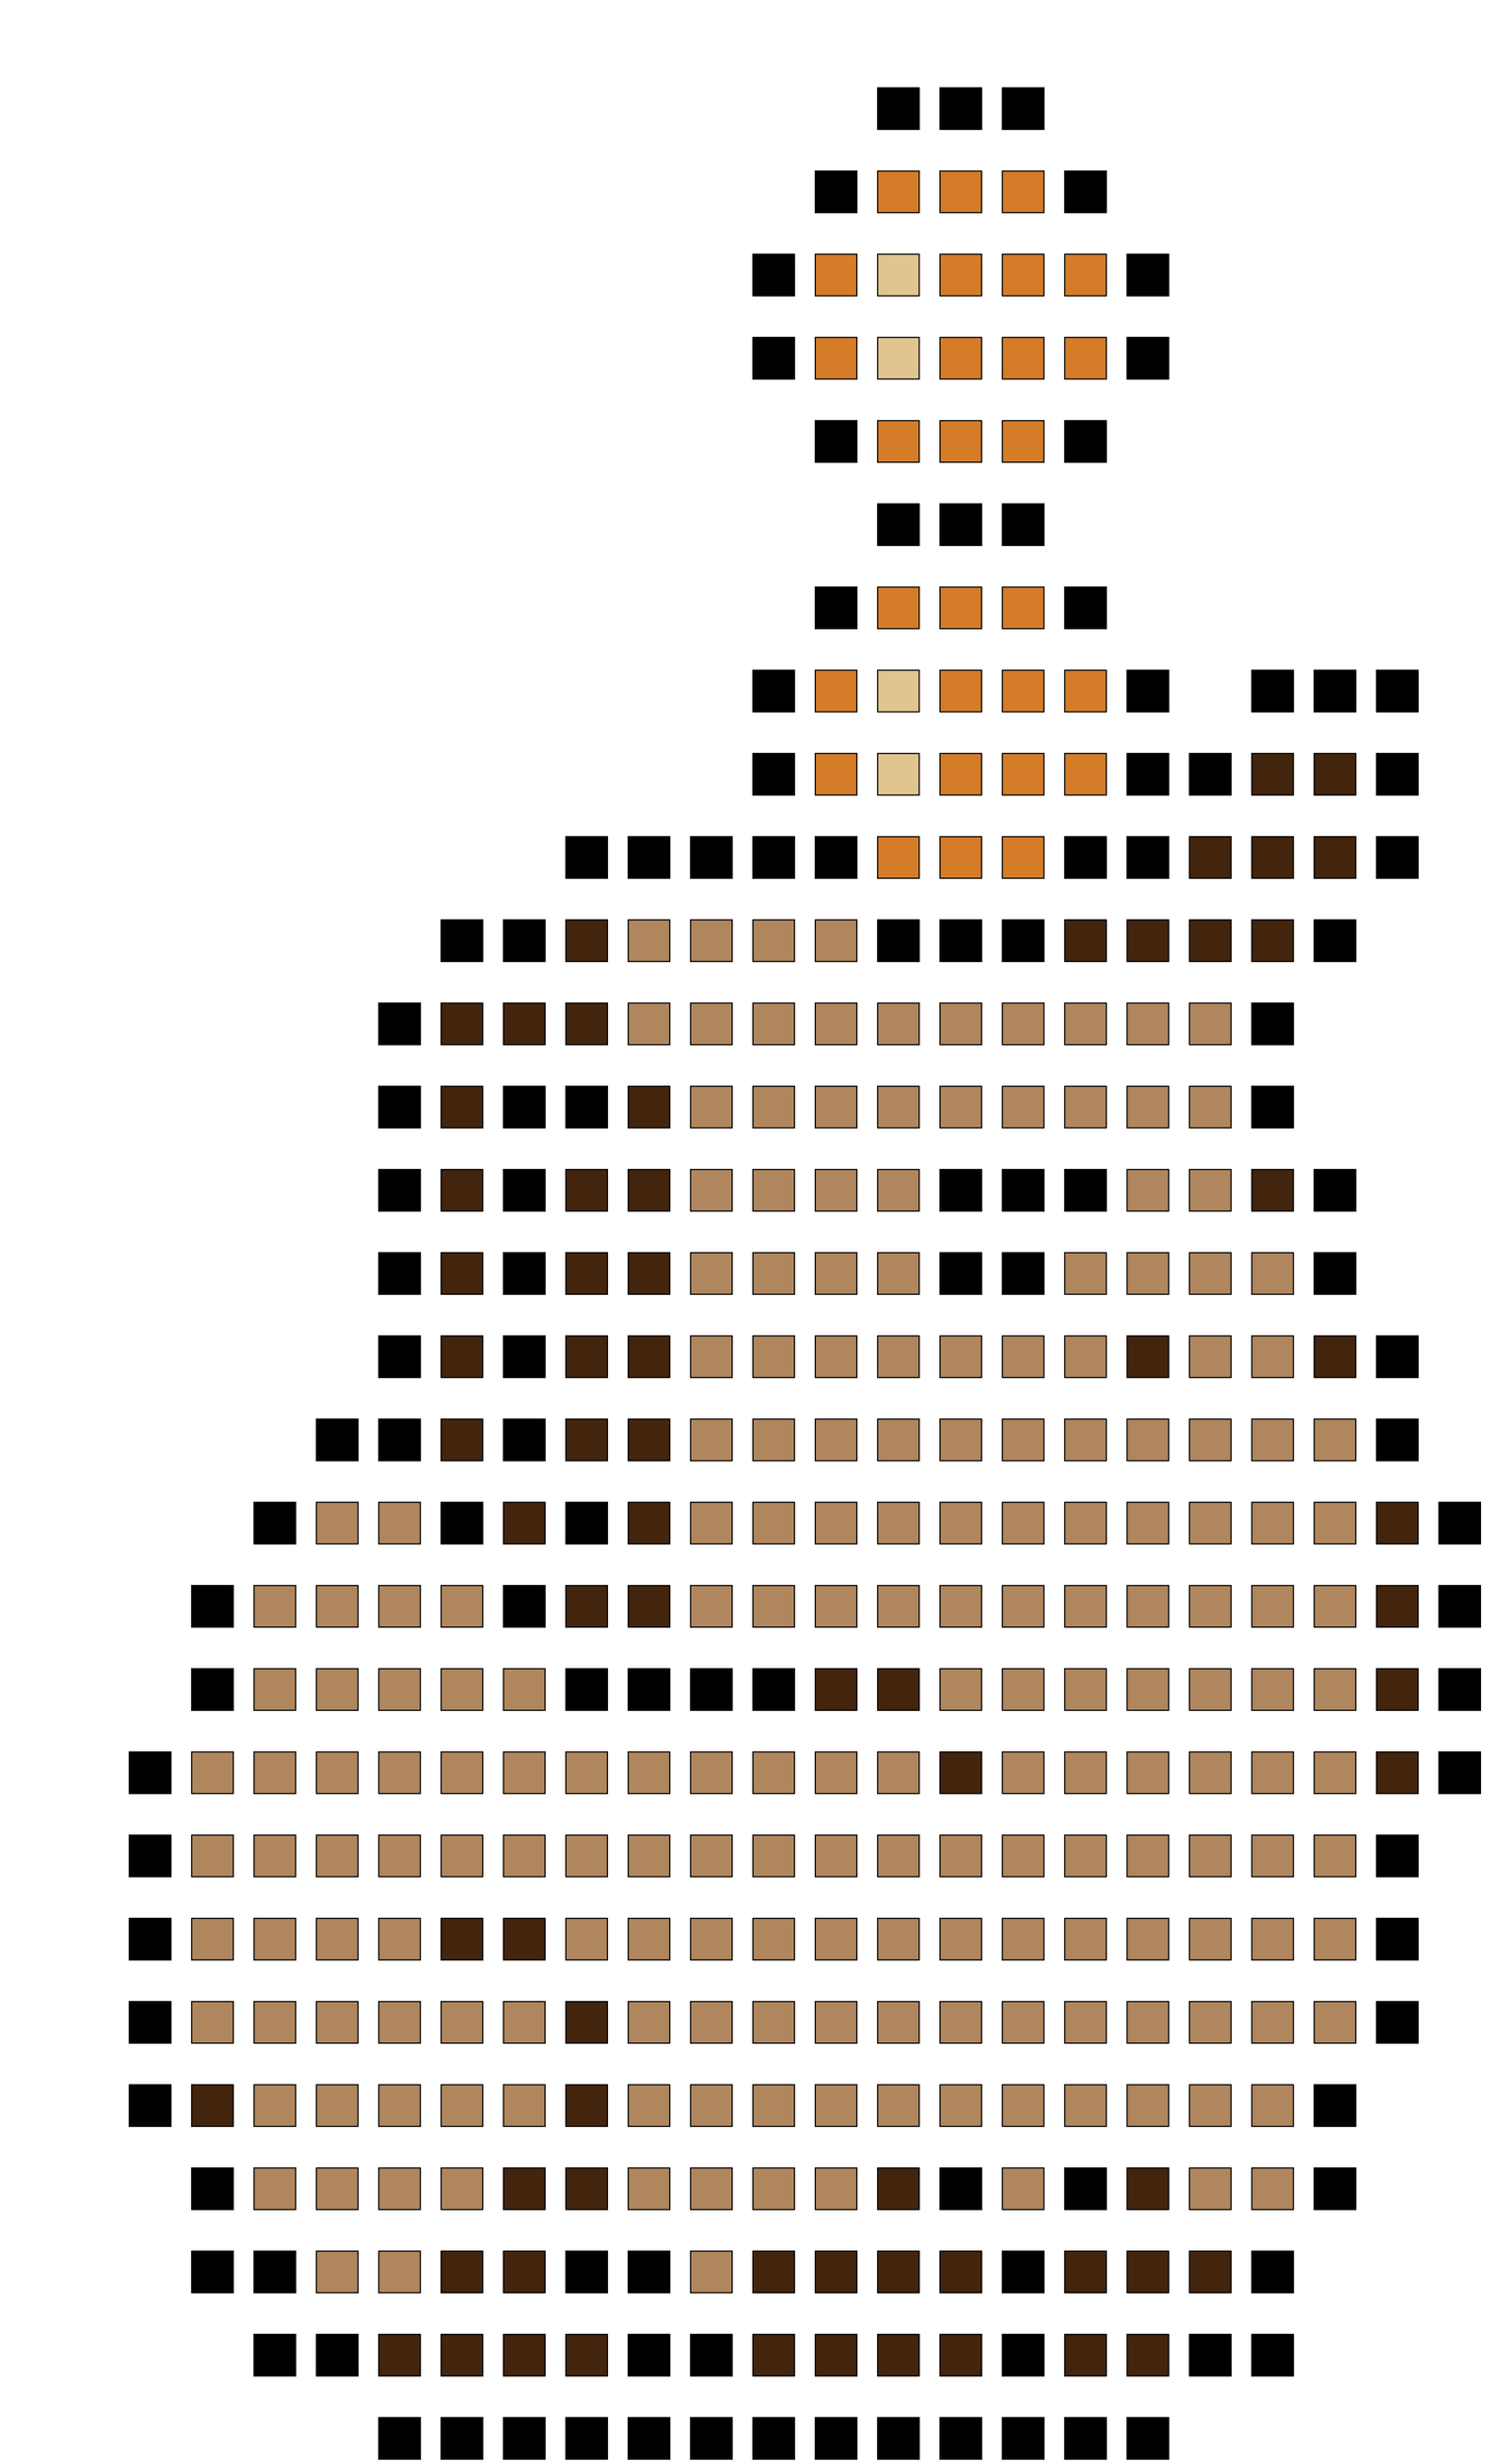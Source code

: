 digraph MatrizDispersa {
    node [shape=box];
    graph [rankdir=TB];
    node [width=0.5 height=0.5 fixedsize=true];
    nodo_0_0 [label="", style=invis];
    nodo_0_1 [label="", style=invis];
    nodo_0_2 [label="", style=invis];
    nodo_0_3 [label="", style=invis];
    nodo_0_4 [label="", style=invis];
    nodo_0_5 [label="", style=invis];
    nodo_0_6 [label="", style=invis];
    nodo_0_7 [label="", style=invis];
    nodo_0_8 [label="", style=invis];
    nodo_0_9 [label="", style=invis];
    nodo_0_10 [label="", style=invis];
    nodo_0_11 [label="", style=invis];
    nodo_0_12 [label="", style=invis];
    nodo_0_13 [label="", style=invis];
    nodo_0_14 [label="", style=invis];
    nodo_0_15 [label="", style=invis];
    nodo_0_16 [label="", style=invis];
    nodo_0_17 [label="", style=invis];
    nodo_0_18 [label="", style=invis];
    nodo_0_19 [label="", style=invis];
    nodo_0_20 [label="", style=invis];
    nodo_0_21 [label="", style=invis];
    nodo_0_22 [label="", style=invis];
    nodo_0_23 [label="", style=invis];
    nodo_1_0 [label="", style=invis];
    nodo_1_1 [label="", style=invis];
    nodo_1_2 [label="", style=invis];
    nodo_1_3 [label="", style=invis];
    nodo_1_4 [label="", style=invis];
    nodo_1_5 [label="", style=invis];
    nodo_1_6 [label="", style=invis];
    nodo_1_7 [label="", style=invis];
    nodo_1_8 [label="", style=invis];
    nodo_1_9 [label="", style=invis];
    nodo_1_10 [label="", style=invis];
    nodo_1_11 [label="", style=invis];
    nodo_1_12 [label="", style=invis];
    nodo_1_13 [label="", style=invis];
    nodo_1_14 [label="", style=invis];
    nodo_1_15 [label="", style=invis];
    nodo_1_16 [label="", style=invis];
    nodo_1_17 [label="", style=invis];
    nodo_1_18 [label="", style=invis];
    nodo_1_19 [label="", style=invis];
    nodo_1_20 [label="", style=invis];
    nodo_1_21 [label="", style=invis];
    nodo_1_22 [label="", style=invis];
    nodo_1_23 [label="", style=invis];
    nodo_2_0 [label="", style=invis];
    nodo_2_1 [label="", style=invis];
    nodo_2_2 [label="", style=invis];
    nodo_2_3 [label="", style=invis];
    nodo_2_4 [label="", style=invis];
    nodo_2_5 [label="", style=invis];
    nodo_2_6 [label="", style=invis];
    nodo_2_7 [label="", style=invis];
    nodo_2_8 [label="", style=invis];
    nodo_2_9 [label="", style=invis];
    nodo_2_10 [label="", style=invis];
    nodo_2_11 [label="", style=invis];
    nodo_2_12 [label="", style=invis];
    nodo_2_13 [label="", style=invis];
    nodo_2_14 [label="", style=invis];
    nodo_2_15 [label="", style=invis];
    nodo_2_16 [label="", style=invis];
    nodo_2_17 [label="", style=invis];
    nodo_2_18 [label="", style=invis];
    nodo_2_19 [label="", style=invis];
    nodo_2_20 [label="", style=invis];
    nodo_2_21 [label="", style=invis];
    nodo_2_22 [label="", style=invis];
    nodo_2_23 [label="", style=invis];
    nodo_3_0 [label="", style=invis];
    nodo_3_1 [label="", style=invis];
    nodo_3_2 [label="", style=invis];
    nodo_3_3 [label="", style=invis];
    nodo_3_4 [label="", style=invis];
    nodo_3_5 [label="", style=invis];
    nodo_3_6 [label="", style=invis];
    nodo_3_7 [label="", style=invis];
    nodo_3_8 [label="", style=invis];
    nodo_3_9 [label="", style=invis];
    nodo_3_10 [label="", style=invis];
    nodo_3_11 [label="", style=invis];
    nodo_3_12 [label="", style=invis];
    nodo_3_13 [label="", style=invis];
    nodo_3_14 [label="", style=invis];
    nodo_3_15 [label="", style=invis];
    nodo_3_16 [label="", style=invis];
    nodo_3_17 [label="", style=invis];
    nodo_3_18 [label="", style=invis];
    nodo_3_19 [label="", style=invis];
    nodo_3_20 [label="", style=invis];
    nodo_3_21 [label="", style=invis];
    nodo_3_22 [label="", style=invis];
    nodo_3_23 [label="", style=invis];
    nodo_4_0 [label="", style=invis];
    nodo_4_1 [label="", style=invis];
    nodo_4_2 [label="", style=invis];
    nodo_4_3 [label="", style=invis];
    nodo_4_4 [label="", style=invis];
    nodo_4_5 [label="", style=invis];
    nodo_4_6 [label="", style=invis];
    nodo_4_7 [label="", style=invis];
    nodo_4_8 [label="", style=invis];
    nodo_4_9 [label="", style=invis];
    nodo_4_10 [label="", style=invis];
    nodo_4_11 [label="", style=invis];
    nodo_4_12 [label="", style=invis];
    nodo_4_13 [label="", style=invis];
    nodo_4_14 [label="", style=invis];
    nodo_4_15 [label="", style=invis];
    nodo_4_16 [label="", style=invis];
    nodo_4_17 [label="", style=invis];
    nodo_4_18 [label="", style=invis];
    nodo_4_19 [label="", style=invis];
    nodo_4_20 [label="", style=invis];
    nodo_4_21 [label="", style=invis];
    nodo_4_22 [label="", style=invis];
    nodo_4_23 [label="", style=invis];
    nodo_5_0 [label="", style=invis];
    nodo_5_1 [label="", style=invis];
    nodo_5_2 [label="", style=invis];
    nodo_5_3 [label="", style=invis];
    nodo_5_4 [label="", style=invis];
    nodo_5_5 [label="", style=invis];
    nodo_5_6 [label="", style=invis];
    nodo_5_7 [label="", style=invis];
    nodo_5_8 [label="", style=invis];
    nodo_5_9 [label="", style=invis];
    nodo_5_10 [label="", style=invis];
    nodo_5_11 [label="", style=invis];
    nodo_5_12 [label="", style=invis];
    nodo_5_13 [label="", style=invis];
    nodo_5_14 [label="", style=invis];
    nodo_5_15 [label="", style=invis];
    nodo_5_16 [label="", style=invis];
    nodo_5_17 [label="", style=invis];
    nodo_5_18 [label="", style=invis];
    nodo_5_19 [label="", style=invis];
    nodo_5_20 [label="", style=invis];
    nodo_5_21 [label="", style=invis];
    nodo_5_22 [label="", style=invis];
    nodo_5_23 [label="", style=invis];
    nodo_6_0 [label="", style=invis];
    nodo_6_1 [label="", style=invis];
    nodo_6_2 [label="", style=invis];
    nodo_6_3 [label="", style=invis];
    nodo_6_4 [label="", style=invis];
    nodo_6_5 [label="", style=invis];
    nodo_6_6 [label="", style=invis];
    nodo_6_7 [label="", style=invis];
    nodo_6_8 [label="", style=invis];
    nodo_6_9 [label="", style=invis];
    nodo_6_10 [label="", style=invis];
    nodo_6_11 [label="", style=invis];
    nodo_6_12 [label="", style=invis];
    nodo_6_13 [label="", style=invis];
    nodo_6_14 [label="", style=invis];
    nodo_6_15 [label="", style=invis];
    nodo_6_16 [label="", style=invis];
    nodo_6_17 [label="", style=invis];
    nodo_6_18 [label="", style=invis];
    nodo_6_19 [label="", style=invis];
    nodo_6_20 [label="", style=invis];
    nodo_6_21 [label="", style=invis];
    nodo_6_22 [label="", style=invis];
    nodo_6_23 [label="", style=invis];
    nodo_7_0 [label="", style=invis];
    nodo_7_1 [label="", style=invis];
    nodo_7_2 [label="", style=invis];
    nodo_7_3 [label="", style=invis];
    nodo_7_4 [label="", style=invis];
    nodo_7_5 [label="", style=invis];
    nodo_7_6 [label="", style=invis];
    nodo_7_7 [label="", style=invis];
    nodo_7_8 [label="", style=invis];
    nodo_7_9 [label="", style=invis];
    nodo_7_10 [label="", style=invis];
    nodo_7_11 [label="", style=invis];
    nodo_7_12 [label="", style=invis];
    nodo_7_13 [label="", style=invis];
    nodo_7_14 [label="", style=invis];
    nodo_7_15 [label="", style=invis];
    nodo_7_16 [label="", style=invis];
    nodo_7_17 [label="", style=invis];
    nodo_7_18 [label="", style=invis];
    nodo_7_19 [label="", style=invis];
    nodo_7_20 [label="", style=invis];
    nodo_7_21 [label="", style=invis];
    nodo_7_22 [label="", style=invis];
    nodo_7_23 [label="", style=invis];
    nodo_8_0 [label="", style=invis];
    nodo_8_1 [label="", style=invis];
    nodo_8_2 [label="", style=invis];
    nodo_8_3 [label="", style=invis];
    nodo_8_4 [label="", style=invis];
    nodo_8_5 [label="", style=invis];
    nodo_8_6 [label="", style=invis];
    nodo_8_7 [label="", style=invis];
    nodo_8_8 [label="", style=invis];
    nodo_8_9 [label="", style=invis];
    nodo_8_10 [label="", style=invis];
    nodo_8_11 [label="", style=invis];
    nodo_8_12 [label="", style=invis];
    nodo_8_13 [label="", style=invis];
    nodo_8_14 [label="", style=invis];
    nodo_8_15 [label="", style=invis];
    nodo_8_16 [label="", style=invis];
    nodo_8_17 [label="", style=invis];
    nodo_8_18 [label="", style=invis];
    nodo_8_19 [label="", style=invis];
    nodo_8_20 [label="", style=invis];
    nodo_8_21 [label="", style=invis];
    nodo_8_22 [label="", style=invis];
    nodo_8_23 [label="", style=invis];
    nodo_9_0 [label="", style=invis];
    nodo_9_1 [label="", style=invis];
    nodo_9_2 [label="", style=invis];
    nodo_9_3 [label="", style=invis];
    nodo_9_4 [label="", style=invis];
    nodo_9_5 [label="", style=invis];
    nodo_9_6 [label="", style=invis];
    nodo_9_7 [label="", style=invis];
    nodo_9_8 [label="", style=invis];
    nodo_9_9 [label="", style=invis];
    nodo_9_10 [label="", style=invis];
    nodo_9_11 [label="", style=invis];
    nodo_9_12 [label="", style=invis];
    nodo_9_13 [label="", style=invis];
    nodo_9_14 [label="", style=invis];
    nodo_9_15 [label="", style=invis];
    nodo_9_16 [label="", style=invis];
    nodo_9_17 [label="", style=invis];
    nodo_9_18 [label="", style=invis];
    nodo_9_19 [label="", style=invis];
    nodo_9_20 [label="", style=invis];
    nodo_9_21 [label="", style=invis];
    nodo_9_22 [label="", style=invis];
    nodo_9_23 [label="", style=invis];
    nodo_10_0 [label="", style=invis];
    nodo_10_1 [label="", style=invis];
    nodo_10_2 [label="", style=invis];
    nodo_10_3 [label="", style=invis];
    nodo_10_4 [label="", style=invis];
    nodo_10_5 [label="", style=invis];
    nodo_10_6 [label="", style=invis];
    nodo_10_7 [label="", style=invis];
    nodo_10_8 [label="", style=invis];
    nodo_10_9 [label="", style=invis];
    nodo_10_10 [label="", style=invis];
    nodo_10_11 [label="", style=invis];
    nodo_10_12 [label="", style=invis];
    nodo_10_13 [label="", style=invis];
    nodo_10_14 [label="", style=invis];
    nodo_10_15 [label="", style=invis];
    nodo_10_16 [label="", style=invis];
    nodo_10_17 [label="", style=invis];
    nodo_10_18 [label="", style=invis];
    nodo_10_19 [label="", style=invis];
    nodo_10_20 [label="", style=invis];
    nodo_10_21 [label="", style=invis];
    nodo_10_22 [label="", style=invis];
    nodo_10_23 [label="", style=invis];
    nodo_11_0 [label="", style=invis];
    nodo_11_1 [label="", style=invis];
    nodo_11_2 [label="", style=invis];
    nodo_11_3 [label="", style=invis];
    nodo_11_4 [label="", style=invis];
    nodo_11_5 [label="", style=invis];
    nodo_11_6 [label="", style=invis];
    nodo_11_7 [label="", style=invis];
    nodo_11_8 [label="", style=invis];
    nodo_11_9 [label="", style=invis];
    nodo_11_10 [label="", style=invis];
    nodo_11_11 [label="", style=invis];
    nodo_11_12 [label="", style=invis];
    nodo_11_13 [label="", style=invis];
    nodo_11_14 [label="", style=invis];
    nodo_11_15 [label="", style=invis];
    nodo_11_16 [label="", style=invis];
    nodo_11_17 [label="", style=invis];
    nodo_11_18 [label="", style=invis];
    nodo_11_19 [label="", style=invis];
    nodo_11_20 [label="", style=invis];
    nodo_11_21 [label="", style=invis];
    nodo_11_22 [label="", style=invis];
    nodo_11_23 [label="", style=invis];
    nodo_12_0 [label="", style=invis];
    nodo_12_1 [label="", style=invis];
    nodo_12_2 [label="", style=invis];
    nodo_12_3 [label="", style=invis];
    nodo_12_4 [label="", style=invis];
    nodo_12_5 [label="", style=invis];
    nodo_12_6 [label="", style=invis];
    nodo_12_7 [label="", style=invis];
    nodo_12_8 [label="", style=invis];
    nodo_12_9 [label="", style=invis];
    nodo_12_10 [label="", style=invis];
    nodo_12_11 [label="", style=invis];
    nodo_12_12 [label="", style=invis];
    nodo_12_13 [label="", style=invis];
    nodo_12_14 [label="", style=invis];
    nodo_12_15 [label="", style=invis];
    nodo_12_16 [label="", style=invis];
    nodo_12_17 [label="", style=invis];
    nodo_12_18 [label="", style=invis];
    nodo_12_19 [label="", style=invis];
    nodo_12_20 [label="", style=invis];
    nodo_12_21 [label="", style=invis];
    nodo_12_22 [label="", style=invis];
    nodo_12_23 [label="", style=invis];
    nodo_13_0 [label="", style=invis];
    nodo_13_1 [label="", style=invis];
    nodo_13_2 [label="", style=invis];
    nodo_13_3 [label="", style=invis];
    nodo_13_4 [label="", style=invis];
    nodo_13_5 [label="", style=invis];
    nodo_13_6 [label="", style=invis];
    nodo_13_7 [label="", style=invis];
    nodo_13_8 [label="", style=invis];
    nodo_13_9 [label="", style=invis];
    nodo_13_10 [label="", style=invis];
    nodo_13_11 [label="", style=invis];
    nodo_13_12 [label="", style=invis];
    nodo_13_13 [label="", style=invis];
    nodo_13_14 [label="", style=invis];
    nodo_13_15 [label="", style=invis];
    nodo_13_16 [label="", style=invis];
    nodo_13_17 [label="", style=invis];
    nodo_13_18 [label="", style=invis];
    nodo_13_19 [label="", style=invis];
    nodo_13_20 [label="", style=invis];
    nodo_13_21 [label="", style=invis];
    nodo_13_22 [label="", style=invis];
    nodo_13_23 [label="", style=invis];
    nodo_14_0 [label="", style=invis];
    nodo_14_1 [label="", style=invis];
    nodo_14_2 [label="", style=invis];
    nodo_14_3 [label="", style=invis];
    nodo_14_4 [label="", style=invis];
    nodo_14_5 [label="", style=invis];
    nodo_14_6 [label="", style=invis];
    nodo_14_7 [label="", style=invis];
    nodo_14_8 [label="", style=invis];
    nodo_14_9 [label="", style=invis];
    nodo_14_10 [label="", style=invis];
    nodo_14_11 [label="", style=invis];
    nodo_14_12 [label="", style=invis];
    nodo_14_13 [label="", style=invis];
    nodo_14_14 [label="", style=invis];
    nodo_14_15 [label="", style=invis];
    nodo_14_16 [label="", style=invis];
    nodo_14_17 [label="", style=invis];
    nodo_14_18 [label="", style=invis];
    nodo_14_19 [label="", style=invis];
    nodo_14_20 [label="", style=invis];
    nodo_14_21 [label="", style=invis];
    nodo_14_22 [label="", style=invis];
    nodo_14_23 [label="", style=invis];
    nodo_15_0 [label="", style=invis];
    nodo_15_1 [label="", style=invis];
    nodo_15_2 [label="", style=invis];
    nodo_15_3 [label="", style=invis];
    nodo_15_4 [label="", style=invis];
    nodo_15_5 [label="", style=invis];
    nodo_15_6 [label="", style=invis];
    nodo_15_7 [label="", style=invis];
    nodo_15_8 [label="", style=invis];
    nodo_15_9 [label="", style=invis];
    nodo_15_10 [label="", style=invis];
    nodo_15_11 [label="", style=invis];
    nodo_15_12 [label="", style=invis];
    nodo_15_13 [label="", style=invis];
    nodo_15_14 [label="", style=invis];
    nodo_15_15 [label="", style=invis];
    nodo_15_16 [label="", style=invis];
    nodo_15_17 [label="", style=invis];
    nodo_15_18 [label="", style=invis];
    nodo_15_19 [label="", style=invis];
    nodo_15_20 [label="", style=invis];
    nodo_15_21 [label="", style=invis];
    nodo_15_22 [label="", style=invis];
    nodo_15_23 [label="", style=invis];
    nodo_16_0 [label="", style=invis];
    nodo_16_1 [label="", style=invis];
    nodo_16_2 [label="", style=invis];
    nodo_16_3 [label="", style=invis];
    nodo_16_4 [label="", style=invis];
    nodo_16_5 [label="", style=invis];
    nodo_16_6 [label="", style=invis];
    nodo_16_7 [label="", style=invis];
    nodo_16_8 [label="", style=invis];
    nodo_16_9 [label="", style=invis];
    nodo_16_10 [label="", style=invis];
    nodo_16_11 [label="", style=invis];
    nodo_16_12 [label="", style=invis];
    nodo_16_13 [label="", style=invis];
    nodo_16_14 [label="", style=invis];
    nodo_16_15 [label="", style=invis];
    nodo_16_16 [label="", style=invis];
    nodo_16_17 [label="", style=invis];
    nodo_16_18 [label="", style=invis];
    nodo_16_19 [label="", style=invis];
    nodo_16_20 [label="", style=invis];
    nodo_16_21 [label="", style=invis];
    nodo_16_22 [label="", style=invis];
    nodo_16_23 [label="", style=invis];
    nodo_17_0 [label="", style=invis];
    nodo_17_1 [label="", style=invis];
    nodo_17_2 [label="", style=invis];
    nodo_17_3 [label="", style=invis];
    nodo_17_4 [label="", style=invis];
    nodo_17_5 [label="", style=invis];
    nodo_17_6 [label="", style=invis];
    nodo_17_7 [label="", style=invis];
    nodo_17_8 [label="", style=invis];
    nodo_17_9 [label="", style=invis];
    nodo_17_10 [label="", style=invis];
    nodo_17_11 [label="", style=invis];
    nodo_17_12 [label="", style=invis];
    nodo_17_13 [label="", style=invis];
    nodo_17_14 [label="", style=invis];
    nodo_17_15 [label="", style=invis];
    nodo_17_16 [label="", style=invis];
    nodo_17_17 [label="", style=invis];
    nodo_17_18 [label="", style=invis];
    nodo_17_19 [label="", style=invis];
    nodo_17_20 [label="", style=invis];
    nodo_17_21 [label="", style=invis];
    nodo_17_22 [label="", style=invis];
    nodo_17_23 [label="", style=invis];
    nodo_18_0 [label="", style=invis];
    nodo_18_1 [label="", style=invis];
    nodo_18_2 [label="", style=invis];
    nodo_18_3 [label="", style=invis];
    nodo_18_4 [label="", style=invis];
    nodo_18_5 [label="", style=invis];
    nodo_18_6 [label="", style=invis];
    nodo_18_7 [label="", style=invis];
    nodo_18_8 [label="", style=invis];
    nodo_18_9 [label="", style=invis];
    nodo_18_10 [label="", style=invis];
    nodo_18_11 [label="", style=invis];
    nodo_18_12 [label="", style=invis];
    nodo_18_13 [label="", style=invis];
    nodo_18_14 [label="", style=invis];
    nodo_18_15 [label="", style=invis];
    nodo_18_16 [label="", style=invis];
    nodo_18_17 [label="", style=invis];
    nodo_18_18 [label="", style=invis];
    nodo_18_19 [label="", style=invis];
    nodo_18_20 [label="", style=invis];
    nodo_18_21 [label="", style=invis];
    nodo_18_22 [label="", style=invis];
    nodo_18_23 [label="", style=invis];
    nodo_19_0 [label="", style=invis];
    nodo_19_1 [label="", style=invis];
    nodo_19_2 [label="", style=invis];
    nodo_19_3 [label="", style=invis];
    nodo_19_4 [label="", style=invis];
    nodo_19_5 [label="", style=invis];
    nodo_19_6 [label="", style=invis];
    nodo_19_7 [label="", style=invis];
    nodo_19_8 [label="", style=invis];
    nodo_19_9 [label="", style=invis];
    nodo_19_10 [label="", style=invis];
    nodo_19_11 [label="", style=invis];
    nodo_19_12 [label="", style=invis];
    nodo_19_13 [label="", style=invis];
    nodo_19_14 [label="", style=invis];
    nodo_19_15 [label="", style=invis];
    nodo_19_16 [label="", style=invis];
    nodo_19_17 [label="", style=invis];
    nodo_19_18 [label="", style=invis];
    nodo_19_19 [label="", style=invis];
    nodo_19_20 [label="", style=invis];
    nodo_19_21 [label="", style=invis];
    nodo_19_22 [label="", style=invis];
    nodo_19_23 [label="", style=invis];
    nodo_20_0 [label="", style=invis];
    nodo_20_1 [label="", style=invis];
    nodo_20_2 [label="", style=invis];
    nodo_20_3 [label="", style=invis];
    nodo_20_4 [label="", style=invis];
    nodo_20_5 [label="", style=invis];
    nodo_20_6 [label="", style=invis];
    nodo_20_7 [label="", style=invis];
    nodo_20_8 [label="", style=invis];
    nodo_20_9 [label="", style=invis];
    nodo_20_10 [label="", style=invis];
    nodo_20_11 [label="", style=invis];
    nodo_20_12 [label="", style=invis];
    nodo_20_13 [label="", style=invis];
    nodo_20_14 [label="", style=invis];
    nodo_20_15 [label="", style=invis];
    nodo_20_16 [label="", style=invis];
    nodo_20_17 [label="", style=invis];
    nodo_20_18 [label="", style=invis];
    nodo_20_19 [label="", style=invis];
    nodo_20_20 [label="", style=invis];
    nodo_20_21 [label="", style=invis];
    nodo_20_22 [label="", style=invis];
    nodo_20_23 [label="", style=invis];
    nodo_21_0 [label="", style=invis];
    nodo_21_1 [label="", style=invis];
    nodo_21_2 [label="", style=invis];
    nodo_21_3 [label="", style=invis];
    nodo_21_4 [label="", style=invis];
    nodo_21_5 [label="", style=invis];
    nodo_21_6 [label="", style=invis];
    nodo_21_7 [label="", style=invis];
    nodo_21_8 [label="", style=invis];
    nodo_21_9 [label="", style=invis];
    nodo_21_10 [label="", style=invis];
    nodo_21_11 [label="", style=invis];
    nodo_21_12 [label="", style=invis];
    nodo_21_13 [label="", style=invis];
    nodo_21_14 [label="", style=invis];
    nodo_21_15 [label="", style=invis];
    nodo_21_16 [label="", style=invis];
    nodo_21_17 [label="", style=invis];
    nodo_21_18 [label="", style=invis];
    nodo_21_19 [label="", style=invis];
    nodo_21_20 [label="", style=invis];
    nodo_21_21 [label="", style=invis];
    nodo_21_22 [label="", style=invis];
    nodo_21_23 [label="", style=invis];
    nodo_22_0 [label="", style=invis];
    nodo_22_1 [label="", style=invis];
    nodo_22_2 [label="", style=invis];
    nodo_22_3 [label="", style=invis];
    nodo_22_4 [label="", style=invis];
    nodo_22_5 [label="", style=invis];
    nodo_22_6 [label="", style=invis];
    nodo_22_7 [label="", style=invis];
    nodo_22_8 [label="", style=invis];
    nodo_22_9 [label="", style=invis];
    nodo_22_10 [label="", style=invis];
    nodo_22_11 [label="", style=invis];
    nodo_22_12 [label="", style=invis];
    nodo_22_13 [label="", style=invis];
    nodo_22_14 [label="", style=invis];
    nodo_22_15 [label="", style=invis];
    nodo_22_16 [label="", style=invis];
    nodo_22_17 [label="", style=invis];
    nodo_22_18 [label="", style=invis];
    nodo_22_19 [label="", style=invis];
    nodo_22_20 [label="", style=invis];
    nodo_22_21 [label="", style=invis];
    nodo_22_22 [label="", style=invis];
    nodo_22_23 [label="", style=invis];
    nodo_23_0 [label="", style=invis];
    nodo_23_1 [label="", style=invis];
    nodo_23_2 [label="", style=invis];
    nodo_23_3 [label="", style=invis];
    nodo_23_4 [label="", style=invis];
    nodo_23_5 [label="", style=invis];
    nodo_23_6 [label="", style=invis];
    nodo_23_7 [label="", style=invis];
    nodo_23_8 [label="", style=invis];
    nodo_23_9 [label="", style=invis];
    nodo_23_10 [label="", style=invis];
    nodo_23_11 [label="", style=invis];
    nodo_23_12 [label="", style=invis];
    nodo_23_13 [label="", style=invis];
    nodo_23_14 [label="", style=invis];
    nodo_23_15 [label="", style=invis];
    nodo_23_16 [label="", style=invis];
    nodo_23_17 [label="", style=invis];
    nodo_23_18 [label="", style=invis];
    nodo_23_19 [label="", style=invis];
    nodo_23_20 [label="", style=invis];
    nodo_23_21 [label="", style=invis];
    nodo_23_22 [label="", style=invis];
    nodo_23_23 [label="", style=invis];
    nodo_24_0 [label="", style=invis];
    nodo_24_1 [label="", style=invis];
    nodo_24_2 [label="", style=invis];
    nodo_24_3 [label="", style=invis];
    nodo_24_4 [label="", style=invis];
    nodo_24_5 [label="", style=invis];
    nodo_24_6 [label="", style=invis];
    nodo_24_7 [label="", style=invis];
    nodo_24_8 [label="", style=invis];
    nodo_24_9 [label="", style=invis];
    nodo_24_10 [label="", style=invis];
    nodo_24_11 [label="", style=invis];
    nodo_24_12 [label="", style=invis];
    nodo_24_13 [label="", style=invis];
    nodo_24_14 [label="", style=invis];
    nodo_24_15 [label="", style=invis];
    nodo_24_16 [label="", style=invis];
    nodo_24_17 [label="", style=invis];
    nodo_24_18 [label="", style=invis];
    nodo_24_19 [label="", style=invis];
    nodo_24_20 [label="", style=invis];
    nodo_24_21 [label="", style=invis];
    nodo_24_22 [label="", style=invis];
    nodo_24_23 [label="", style=invis];
    nodo_25_0 [label="", style=invis];
    nodo_25_1 [label="", style=invis];
    nodo_25_2 [label="", style=invis];
    nodo_25_3 [label="", style=invis];
    nodo_25_4 [label="", style=invis];
    nodo_25_5 [label="", style=invis];
    nodo_25_6 [label="", style=invis];
    nodo_25_7 [label="", style=invis];
    nodo_25_8 [label="", style=invis];
    nodo_25_9 [label="", style=invis];
    nodo_25_10 [label="", style=invis];
    nodo_25_11 [label="", style=invis];
    nodo_25_12 [label="", style=invis];
    nodo_25_13 [label="", style=invis];
    nodo_25_14 [label="", style=invis];
    nodo_25_15 [label="", style=invis];
    nodo_25_16 [label="", style=invis];
    nodo_25_17 [label="", style=invis];
    nodo_25_18 [label="", style=invis];
    nodo_25_19 [label="", style=invis];
    nodo_25_20 [label="", style=invis];
    nodo_25_21 [label="", style=invis];
    nodo_25_22 [label="", style=invis];
    nodo_25_23 [label="", style=invis];
    nodo_26_0 [label="", style=invis];
    nodo_26_1 [label="", style=invis];
    nodo_26_2 [label="", style=invis];
    nodo_26_3 [label="", style=invis];
    nodo_26_4 [label="", style=invis];
    nodo_26_5 [label="", style=invis];
    nodo_26_6 [label="", style=invis];
    nodo_26_7 [label="", style=invis];
    nodo_26_8 [label="", style=invis];
    nodo_26_9 [label="", style=invis];
    nodo_26_10 [label="", style=invis];
    nodo_26_11 [label="", style=invis];
    nodo_26_12 [label="", style=invis];
    nodo_26_13 [label="", style=invis];
    nodo_26_14 [label="", style=invis];
    nodo_26_15 [label="", style=invis];
    nodo_26_16 [label="", style=invis];
    nodo_26_17 [label="", style=invis];
    nodo_26_18 [label="", style=invis];
    nodo_26_19 [label="", style=invis];
    nodo_26_20 [label="", style=invis];
    nodo_26_21 [label="", style=invis];
    nodo_26_22 [label="", style=invis];
    nodo_26_23 [label="", style=invis];
    nodo_27_0 [label="", style=invis];
    nodo_27_1 [label="", style=invis];
    nodo_27_2 [label="", style=invis];
    nodo_27_3 [label="", style=invis];
    nodo_27_4 [label="", style=invis];
    nodo_27_5 [label="", style=invis];
    nodo_27_6 [label="", style=invis];
    nodo_27_7 [label="", style=invis];
    nodo_27_8 [label="", style=invis];
    nodo_27_9 [label="", style=invis];
    nodo_27_10 [label="", style=invis];
    nodo_27_11 [label="", style=invis];
    nodo_27_12 [label="", style=invis];
    nodo_27_13 [label="", style=invis];
    nodo_27_14 [label="", style=invis];
    nodo_27_15 [label="", style=invis];
    nodo_27_16 [label="", style=invis];
    nodo_27_17 [label="", style=invis];
    nodo_27_18 [label="", style=invis];
    nodo_27_19 [label="", style=invis];
    nodo_27_20 [label="", style=invis];
    nodo_27_21 [label="", style=invis];
    nodo_27_22 [label="", style=invis];
    nodo_27_23 [label="", style=invis];
    nodo_28_0 [label="", style=invis];
    nodo_28_1 [label="", style=invis];
    nodo_28_2 [label="", style=invis];
    nodo_28_3 [label="", style=invis];
    nodo_28_4 [label="", style=invis];
    nodo_28_5 [label="", style=invis];
    nodo_28_6 [label="", style=invis];
    nodo_28_7 [label="", style=invis];
    nodo_28_8 [label="", style=invis];
    nodo_28_9 [label="", style=invis];
    nodo_28_10 [label="", style=invis];
    nodo_28_11 [label="", style=invis];
    nodo_28_12 [label="", style=invis];
    nodo_28_13 [label="", style=invis];
    nodo_28_14 [label="", style=invis];
    nodo_28_15 [label="", style=invis];
    nodo_28_16 [label="", style=invis];
    nodo_28_17 [label="", style=invis];
    nodo_28_18 [label="", style=invis];
    nodo_28_19 [label="", style=invis];
    nodo_28_20 [label="", style=invis];
    nodo_28_21 [label="", style=invis];
    nodo_28_22 [label="", style=invis];
    nodo_28_23 [label="", style=invis];
    nodo_29_0 [label="", style=invis];
    nodo_29_1 [label="", style=invis];
    nodo_29_2 [label="", style=invis];
    nodo_29_3 [label="", style=invis];
    nodo_29_4 [label="", style=invis];
    nodo_29_5 [label="", style=invis];
    nodo_29_6 [label="", style=invis];
    nodo_29_7 [label="", style=invis];
    nodo_29_8 [label="", style=invis];
    nodo_29_9 [label="", style=invis];
    nodo_29_10 [label="", style=invis];
    nodo_29_11 [label="", style=invis];
    nodo_29_12 [label="", style=invis];
    nodo_29_13 [label="", style=invis];
    nodo_29_14 [label="", style=invis];
    nodo_29_15 [label="", style=invis];
    nodo_29_16 [label="", style=invis];
    nodo_29_17 [label="", style=invis];
    nodo_29_18 [label="", style=invis];
    nodo_29_19 [label="", style=invis];
    nodo_29_20 [label="", style=invis];
    nodo_29_21 [label="", style=invis];
    nodo_29_22 [label="", style=invis];
    nodo_29_23 [label="", style=invis];
    {rank=same; nodo_0_0 nodo_0_1 nodo_0_2 nodo_0_3 nodo_0_4 nodo_0_5 nodo_0_6 nodo_0_7 nodo_0_8 nodo_0_9 nodo_0_10 nodo_0_11 nodo_0_12 nodo_0_13 nodo_0_14 nodo_0_15 nodo_0_16 nodo_0_17 nodo_0_18 nodo_0_19 nodo_0_20 nodo_0_21 nodo_0_22 nodo_0_23 }
    {rank=same; nodo_1_0 nodo_1_1 nodo_1_2 nodo_1_3 nodo_1_4 nodo_1_5 nodo_1_6 nodo_1_7 nodo_1_8 nodo_1_9 nodo_1_10 nodo_1_11 nodo_1_12 nodo_1_13 nodo_1_14 nodo_1_15 nodo_1_16 nodo_1_17 nodo_1_18 nodo_1_19 nodo_1_20 nodo_1_21 nodo_1_22 nodo_1_23 }
    {rank=same; nodo_2_0 nodo_2_1 nodo_2_2 nodo_2_3 nodo_2_4 nodo_2_5 nodo_2_6 nodo_2_7 nodo_2_8 nodo_2_9 nodo_2_10 nodo_2_11 nodo_2_12 nodo_2_13 nodo_2_14 nodo_2_15 nodo_2_16 nodo_2_17 nodo_2_18 nodo_2_19 nodo_2_20 nodo_2_21 nodo_2_22 nodo_2_23 }
    {rank=same; nodo_3_0 nodo_3_1 nodo_3_2 nodo_3_3 nodo_3_4 nodo_3_5 nodo_3_6 nodo_3_7 nodo_3_8 nodo_3_9 nodo_3_10 nodo_3_11 nodo_3_12 nodo_3_13 nodo_3_14 nodo_3_15 nodo_3_16 nodo_3_17 nodo_3_18 nodo_3_19 nodo_3_20 nodo_3_21 nodo_3_22 nodo_3_23 }
    {rank=same; nodo_4_0 nodo_4_1 nodo_4_2 nodo_4_3 nodo_4_4 nodo_4_5 nodo_4_6 nodo_4_7 nodo_4_8 nodo_4_9 nodo_4_10 nodo_4_11 nodo_4_12 nodo_4_13 nodo_4_14 nodo_4_15 nodo_4_16 nodo_4_17 nodo_4_18 nodo_4_19 nodo_4_20 nodo_4_21 nodo_4_22 nodo_4_23 }
    {rank=same; nodo_5_0 nodo_5_1 nodo_5_2 nodo_5_3 nodo_5_4 nodo_5_5 nodo_5_6 nodo_5_7 nodo_5_8 nodo_5_9 nodo_5_10 nodo_5_11 nodo_5_12 nodo_5_13 nodo_5_14 nodo_5_15 nodo_5_16 nodo_5_17 nodo_5_18 nodo_5_19 nodo_5_20 nodo_5_21 nodo_5_22 nodo_5_23 }
    {rank=same; nodo_6_0 nodo_6_1 nodo_6_2 nodo_6_3 nodo_6_4 nodo_6_5 nodo_6_6 nodo_6_7 nodo_6_8 nodo_6_9 nodo_6_10 nodo_6_11 nodo_6_12 nodo_6_13 nodo_6_14 nodo_6_15 nodo_6_16 nodo_6_17 nodo_6_18 nodo_6_19 nodo_6_20 nodo_6_21 nodo_6_22 nodo_6_23 }
    {rank=same; nodo_7_0 nodo_7_1 nodo_7_2 nodo_7_3 nodo_7_4 nodo_7_5 nodo_7_6 nodo_7_7 nodo_7_8 nodo_7_9 nodo_7_10 nodo_7_11 nodo_7_12 nodo_7_13 nodo_7_14 nodo_7_15 nodo_7_16 nodo_7_17 nodo_7_18 nodo_7_19 nodo_7_20 nodo_7_21 nodo_7_22 nodo_7_23 }
    {rank=same; nodo_8_0 nodo_8_1 nodo_8_2 nodo_8_3 nodo_8_4 nodo_8_5 nodo_8_6 nodo_8_7 nodo_8_8 nodo_8_9 nodo_8_10 nodo_8_11 nodo_8_12 nodo_8_13 nodo_8_14 nodo_8_15 nodo_8_16 nodo_8_17 nodo_8_18 nodo_8_19 nodo_8_20 nodo_8_21 nodo_8_22 nodo_8_23 }
    {rank=same; nodo_9_0 nodo_9_1 nodo_9_2 nodo_9_3 nodo_9_4 nodo_9_5 nodo_9_6 nodo_9_7 nodo_9_8 nodo_9_9 nodo_9_10 nodo_9_11 nodo_9_12 nodo_9_13 nodo_9_14 nodo_9_15 nodo_9_16 nodo_9_17 nodo_9_18 nodo_9_19 nodo_9_20 nodo_9_21 nodo_9_22 nodo_9_23 }
    {rank=same; nodo_10_0 nodo_10_1 nodo_10_2 nodo_10_3 nodo_10_4 nodo_10_5 nodo_10_6 nodo_10_7 nodo_10_8 nodo_10_9 nodo_10_10 nodo_10_11 nodo_10_12 nodo_10_13 nodo_10_14 nodo_10_15 nodo_10_16 nodo_10_17 nodo_10_18 nodo_10_19 nodo_10_20 nodo_10_21 nodo_10_22 nodo_10_23 }
    {rank=same; nodo_11_0 nodo_11_1 nodo_11_2 nodo_11_3 nodo_11_4 nodo_11_5 nodo_11_6 nodo_11_7 nodo_11_8 nodo_11_9 nodo_11_10 nodo_11_11 nodo_11_12 nodo_11_13 nodo_11_14 nodo_11_15 nodo_11_16 nodo_11_17 nodo_11_18 nodo_11_19 nodo_11_20 nodo_11_21 nodo_11_22 nodo_11_23 }
    {rank=same; nodo_12_0 nodo_12_1 nodo_12_2 nodo_12_3 nodo_12_4 nodo_12_5 nodo_12_6 nodo_12_7 nodo_12_8 nodo_12_9 nodo_12_10 nodo_12_11 nodo_12_12 nodo_12_13 nodo_12_14 nodo_12_15 nodo_12_16 nodo_12_17 nodo_12_18 nodo_12_19 nodo_12_20 nodo_12_21 nodo_12_22 nodo_12_23 }
    {rank=same; nodo_13_0 nodo_13_1 nodo_13_2 nodo_13_3 nodo_13_4 nodo_13_5 nodo_13_6 nodo_13_7 nodo_13_8 nodo_13_9 nodo_13_10 nodo_13_11 nodo_13_12 nodo_13_13 nodo_13_14 nodo_13_15 nodo_13_16 nodo_13_17 nodo_13_18 nodo_13_19 nodo_13_20 nodo_13_21 nodo_13_22 nodo_13_23 }
    {rank=same; nodo_14_0 nodo_14_1 nodo_14_2 nodo_14_3 nodo_14_4 nodo_14_5 nodo_14_6 nodo_14_7 nodo_14_8 nodo_14_9 nodo_14_10 nodo_14_11 nodo_14_12 nodo_14_13 nodo_14_14 nodo_14_15 nodo_14_16 nodo_14_17 nodo_14_18 nodo_14_19 nodo_14_20 nodo_14_21 nodo_14_22 nodo_14_23 }
    {rank=same; nodo_15_0 nodo_15_1 nodo_15_2 nodo_15_3 nodo_15_4 nodo_15_5 nodo_15_6 nodo_15_7 nodo_15_8 nodo_15_9 nodo_15_10 nodo_15_11 nodo_15_12 nodo_15_13 nodo_15_14 nodo_15_15 nodo_15_16 nodo_15_17 nodo_15_18 nodo_15_19 nodo_15_20 nodo_15_21 nodo_15_22 nodo_15_23 }
    {rank=same; nodo_16_0 nodo_16_1 nodo_16_2 nodo_16_3 nodo_16_4 nodo_16_5 nodo_16_6 nodo_16_7 nodo_16_8 nodo_16_9 nodo_16_10 nodo_16_11 nodo_16_12 nodo_16_13 nodo_16_14 nodo_16_15 nodo_16_16 nodo_16_17 nodo_16_18 nodo_16_19 nodo_16_20 nodo_16_21 nodo_16_22 nodo_16_23 }
    {rank=same; nodo_17_0 nodo_17_1 nodo_17_2 nodo_17_3 nodo_17_4 nodo_17_5 nodo_17_6 nodo_17_7 nodo_17_8 nodo_17_9 nodo_17_10 nodo_17_11 nodo_17_12 nodo_17_13 nodo_17_14 nodo_17_15 nodo_17_16 nodo_17_17 nodo_17_18 nodo_17_19 nodo_17_20 nodo_17_21 nodo_17_22 nodo_17_23 }
    {rank=same; nodo_18_0 nodo_18_1 nodo_18_2 nodo_18_3 nodo_18_4 nodo_18_5 nodo_18_6 nodo_18_7 nodo_18_8 nodo_18_9 nodo_18_10 nodo_18_11 nodo_18_12 nodo_18_13 nodo_18_14 nodo_18_15 nodo_18_16 nodo_18_17 nodo_18_18 nodo_18_19 nodo_18_20 nodo_18_21 nodo_18_22 nodo_18_23 }
    {rank=same; nodo_19_0 nodo_19_1 nodo_19_2 nodo_19_3 nodo_19_4 nodo_19_5 nodo_19_6 nodo_19_7 nodo_19_8 nodo_19_9 nodo_19_10 nodo_19_11 nodo_19_12 nodo_19_13 nodo_19_14 nodo_19_15 nodo_19_16 nodo_19_17 nodo_19_18 nodo_19_19 nodo_19_20 nodo_19_21 nodo_19_22 nodo_19_23 }
    {rank=same; nodo_20_0 nodo_20_1 nodo_20_2 nodo_20_3 nodo_20_4 nodo_20_5 nodo_20_6 nodo_20_7 nodo_20_8 nodo_20_9 nodo_20_10 nodo_20_11 nodo_20_12 nodo_20_13 nodo_20_14 nodo_20_15 nodo_20_16 nodo_20_17 nodo_20_18 nodo_20_19 nodo_20_20 nodo_20_21 nodo_20_22 nodo_20_23 }
    {rank=same; nodo_21_0 nodo_21_1 nodo_21_2 nodo_21_3 nodo_21_4 nodo_21_5 nodo_21_6 nodo_21_7 nodo_21_8 nodo_21_9 nodo_21_10 nodo_21_11 nodo_21_12 nodo_21_13 nodo_21_14 nodo_21_15 nodo_21_16 nodo_21_17 nodo_21_18 nodo_21_19 nodo_21_20 nodo_21_21 nodo_21_22 nodo_21_23 }
    {rank=same; nodo_22_0 nodo_22_1 nodo_22_2 nodo_22_3 nodo_22_4 nodo_22_5 nodo_22_6 nodo_22_7 nodo_22_8 nodo_22_9 nodo_22_10 nodo_22_11 nodo_22_12 nodo_22_13 nodo_22_14 nodo_22_15 nodo_22_16 nodo_22_17 nodo_22_18 nodo_22_19 nodo_22_20 nodo_22_21 nodo_22_22 nodo_22_23 }
    {rank=same; nodo_23_0 nodo_23_1 nodo_23_2 nodo_23_3 nodo_23_4 nodo_23_5 nodo_23_6 nodo_23_7 nodo_23_8 nodo_23_9 nodo_23_10 nodo_23_11 nodo_23_12 nodo_23_13 nodo_23_14 nodo_23_15 nodo_23_16 nodo_23_17 nodo_23_18 nodo_23_19 nodo_23_20 nodo_23_21 nodo_23_22 nodo_23_23 }
    {rank=same; nodo_24_0 nodo_24_1 nodo_24_2 nodo_24_3 nodo_24_4 nodo_24_5 nodo_24_6 nodo_24_7 nodo_24_8 nodo_24_9 nodo_24_10 nodo_24_11 nodo_24_12 nodo_24_13 nodo_24_14 nodo_24_15 nodo_24_16 nodo_24_17 nodo_24_18 nodo_24_19 nodo_24_20 nodo_24_21 nodo_24_22 nodo_24_23 }
    {rank=same; nodo_25_0 nodo_25_1 nodo_25_2 nodo_25_3 nodo_25_4 nodo_25_5 nodo_25_6 nodo_25_7 nodo_25_8 nodo_25_9 nodo_25_10 nodo_25_11 nodo_25_12 nodo_25_13 nodo_25_14 nodo_25_15 nodo_25_16 nodo_25_17 nodo_25_18 nodo_25_19 nodo_25_20 nodo_25_21 nodo_25_22 nodo_25_23 }
    {rank=same; nodo_26_0 nodo_26_1 nodo_26_2 nodo_26_3 nodo_26_4 nodo_26_5 nodo_26_6 nodo_26_7 nodo_26_8 nodo_26_9 nodo_26_10 nodo_26_11 nodo_26_12 nodo_26_13 nodo_26_14 nodo_26_15 nodo_26_16 nodo_26_17 nodo_26_18 nodo_26_19 nodo_26_20 nodo_26_21 nodo_26_22 nodo_26_23 }
    {rank=same; nodo_27_0 nodo_27_1 nodo_27_2 nodo_27_3 nodo_27_4 nodo_27_5 nodo_27_6 nodo_27_7 nodo_27_8 nodo_27_9 nodo_27_10 nodo_27_11 nodo_27_12 nodo_27_13 nodo_27_14 nodo_27_15 nodo_27_16 nodo_27_17 nodo_27_18 nodo_27_19 nodo_27_20 nodo_27_21 nodo_27_22 nodo_27_23 }
    {rank=same; nodo_28_0 nodo_28_1 nodo_28_2 nodo_28_3 nodo_28_4 nodo_28_5 nodo_28_6 nodo_28_7 nodo_28_8 nodo_28_9 nodo_28_10 nodo_28_11 nodo_28_12 nodo_28_13 nodo_28_14 nodo_28_15 nodo_28_16 nodo_28_17 nodo_28_18 nodo_28_19 nodo_28_20 nodo_28_21 nodo_28_22 nodo_28_23 }
    {rank=same; nodo_29_0 nodo_29_1 nodo_29_2 nodo_29_3 nodo_29_4 nodo_29_5 nodo_29_6 nodo_29_7 nodo_29_8 nodo_29_9 nodo_29_10 nodo_29_11 nodo_29_12 nodo_29_13 nodo_29_14 nodo_29_15 nodo_29_16 nodo_29_17 nodo_29_18 nodo_29_19 nodo_29_20 nodo_29_21 nodo_29_22 nodo_29_23 }
    nodo_0_0 -> nodo_0_1 [style=invis];
    nodo_0_1 -> nodo_0_2 [style=invis];
    nodo_0_2 -> nodo_0_3 [style=invis];
    nodo_0_3 -> nodo_0_4 [style=invis];
    nodo_0_4 -> nodo_0_5 [style=invis];
    nodo_0_5 -> nodo_0_6 [style=invis];
    nodo_0_6 -> nodo_0_7 [style=invis];
    nodo_0_7 -> nodo_0_8 [style=invis];
    nodo_0_8 -> nodo_0_9 [style=invis];
    nodo_0_9 -> nodo_0_10 [style=invis];
    nodo_0_10 -> nodo_0_11 [style=invis];
    nodo_0_11 -> nodo_0_12 [style=invis];
    nodo_0_12 -> nodo_0_13 [style=invis];
    nodo_0_13 -> nodo_0_14 [style=invis];
    nodo_0_14 -> nodo_0_15 [style=invis];
    nodo_0_15 -> nodo_0_16 [style=invis];
    nodo_0_16 -> nodo_0_17 [style=invis];
    nodo_0_17 -> nodo_0_18 [style=invis];
    nodo_0_18 -> nodo_0_19 [style=invis];
    nodo_0_19 -> nodo_0_20 [style=invis];
    nodo_0_20 -> nodo_0_21 [style=invis];
    nodo_0_21 -> nodo_0_22 [style=invis];
    nodo_0_22 -> nodo_0_23 [style=invis];
    nodo_1_0 -> nodo_1_1 [style=invis];
    nodo_1_1 -> nodo_1_2 [style=invis];
    nodo_1_2 -> nodo_1_3 [style=invis];
    nodo_1_3 -> nodo_1_4 [style=invis];
    nodo_1_4 -> nodo_1_5 [style=invis];
    nodo_1_5 -> nodo_1_6 [style=invis];
    nodo_1_6 -> nodo_1_7 [style=invis];
    nodo_1_7 -> nodo_1_8 [style=invis];
    nodo_1_8 -> nodo_1_9 [style=invis];
    nodo_1_9 -> nodo_1_10 [style=invis];
    nodo_1_10 -> nodo_1_11 [style=invis];
    nodo_1_11 -> nodo_1_12 [style=invis];
    nodo_1_12 -> nodo_1_13 [style=invis];
    nodo_1_13 -> nodo_1_14 [style=invis];
    nodo_1_14 -> nodo_1_15 [style=invis];
    nodo_1_15 -> nodo_1_16 [style=invis];
    nodo_1_16 -> nodo_1_17 [style=invis];
    nodo_1_17 -> nodo_1_18 [style=invis];
    nodo_1_18 -> nodo_1_19 [style=invis];
    nodo_1_19 -> nodo_1_20 [style=invis];
    nodo_1_20 -> nodo_1_21 [style=invis];
    nodo_1_21 -> nodo_1_22 [style=invis];
    nodo_1_22 -> nodo_1_23 [style=invis];
    nodo_2_0 -> nodo_2_1 [style=invis];
    nodo_2_1 -> nodo_2_2 [style=invis];
    nodo_2_2 -> nodo_2_3 [style=invis];
    nodo_2_3 -> nodo_2_4 [style=invis];
    nodo_2_4 -> nodo_2_5 [style=invis];
    nodo_2_5 -> nodo_2_6 [style=invis];
    nodo_2_6 -> nodo_2_7 [style=invis];
    nodo_2_7 -> nodo_2_8 [style=invis];
    nodo_2_8 -> nodo_2_9 [style=invis];
    nodo_2_9 -> nodo_2_10 [style=invis];
    nodo_2_10 -> nodo_2_11 [style=invis];
    nodo_2_11 -> nodo_2_12 [style=invis];
    nodo_2_12 -> nodo_2_13 [style=invis];
    nodo_2_13 -> nodo_2_14 [style=invis];
    nodo_2_14 -> nodo_2_15 [style=invis];
    nodo_2_15 -> nodo_2_16 [style=invis];
    nodo_2_16 -> nodo_2_17 [style=invis];
    nodo_2_17 -> nodo_2_18 [style=invis];
    nodo_2_18 -> nodo_2_19 [style=invis];
    nodo_2_19 -> nodo_2_20 [style=invis];
    nodo_2_20 -> nodo_2_21 [style=invis];
    nodo_2_21 -> nodo_2_22 [style=invis];
    nodo_2_22 -> nodo_2_23 [style=invis];
    nodo_3_0 -> nodo_3_1 [style=invis];
    nodo_3_1 -> nodo_3_2 [style=invis];
    nodo_3_2 -> nodo_3_3 [style=invis];
    nodo_3_3 -> nodo_3_4 [style=invis];
    nodo_3_4 -> nodo_3_5 [style=invis];
    nodo_3_5 -> nodo_3_6 [style=invis];
    nodo_3_6 -> nodo_3_7 [style=invis];
    nodo_3_7 -> nodo_3_8 [style=invis];
    nodo_3_8 -> nodo_3_9 [style=invis];
    nodo_3_9 -> nodo_3_10 [style=invis];
    nodo_3_10 -> nodo_3_11 [style=invis];
    nodo_3_11 -> nodo_3_12 [style=invis];
    nodo_3_12 -> nodo_3_13 [style=invis];
    nodo_3_13 -> nodo_3_14 [style=invis];
    nodo_3_14 -> nodo_3_15 [style=invis];
    nodo_3_15 -> nodo_3_16 [style=invis];
    nodo_3_16 -> nodo_3_17 [style=invis];
    nodo_3_17 -> nodo_3_18 [style=invis];
    nodo_3_18 -> nodo_3_19 [style=invis];
    nodo_3_19 -> nodo_3_20 [style=invis];
    nodo_3_20 -> nodo_3_21 [style=invis];
    nodo_3_21 -> nodo_3_22 [style=invis];
    nodo_3_22 -> nodo_3_23 [style=invis];
    nodo_4_0 -> nodo_4_1 [style=invis];
    nodo_4_1 -> nodo_4_2 [style=invis];
    nodo_4_2 -> nodo_4_3 [style=invis];
    nodo_4_3 -> nodo_4_4 [style=invis];
    nodo_4_4 -> nodo_4_5 [style=invis];
    nodo_4_5 -> nodo_4_6 [style=invis];
    nodo_4_6 -> nodo_4_7 [style=invis];
    nodo_4_7 -> nodo_4_8 [style=invis];
    nodo_4_8 -> nodo_4_9 [style=invis];
    nodo_4_9 -> nodo_4_10 [style=invis];
    nodo_4_10 -> nodo_4_11 [style=invis];
    nodo_4_11 -> nodo_4_12 [style=invis];
    nodo_4_12 -> nodo_4_13 [style=invis];
    nodo_4_13 -> nodo_4_14 [style=invis];
    nodo_4_14 -> nodo_4_15 [style=invis];
    nodo_4_15 -> nodo_4_16 [style=invis];
    nodo_4_16 -> nodo_4_17 [style=invis];
    nodo_4_17 -> nodo_4_18 [style=invis];
    nodo_4_18 -> nodo_4_19 [style=invis];
    nodo_4_19 -> nodo_4_20 [style=invis];
    nodo_4_20 -> nodo_4_21 [style=invis];
    nodo_4_21 -> nodo_4_22 [style=invis];
    nodo_4_22 -> nodo_4_23 [style=invis];
    nodo_5_0 -> nodo_5_1 [style=invis];
    nodo_5_1 -> nodo_5_2 [style=invis];
    nodo_5_2 -> nodo_5_3 [style=invis];
    nodo_5_3 -> nodo_5_4 [style=invis];
    nodo_5_4 -> nodo_5_5 [style=invis];
    nodo_5_5 -> nodo_5_6 [style=invis];
    nodo_5_6 -> nodo_5_7 [style=invis];
    nodo_5_7 -> nodo_5_8 [style=invis];
    nodo_5_8 -> nodo_5_9 [style=invis];
    nodo_5_9 -> nodo_5_10 [style=invis];
    nodo_5_10 -> nodo_5_11 [style=invis];
    nodo_5_11 -> nodo_5_12 [style=invis];
    nodo_5_12 -> nodo_5_13 [style=invis];
    nodo_5_13 -> nodo_5_14 [style=invis];
    nodo_5_14 -> nodo_5_15 [style=invis];
    nodo_5_15 -> nodo_5_16 [style=invis];
    nodo_5_16 -> nodo_5_17 [style=invis];
    nodo_5_17 -> nodo_5_18 [style=invis];
    nodo_5_18 -> nodo_5_19 [style=invis];
    nodo_5_19 -> nodo_5_20 [style=invis];
    nodo_5_20 -> nodo_5_21 [style=invis];
    nodo_5_21 -> nodo_5_22 [style=invis];
    nodo_5_22 -> nodo_5_23 [style=invis];
    nodo_6_0 -> nodo_6_1 [style=invis];
    nodo_6_1 -> nodo_6_2 [style=invis];
    nodo_6_2 -> nodo_6_3 [style=invis];
    nodo_6_3 -> nodo_6_4 [style=invis];
    nodo_6_4 -> nodo_6_5 [style=invis];
    nodo_6_5 -> nodo_6_6 [style=invis];
    nodo_6_6 -> nodo_6_7 [style=invis];
    nodo_6_7 -> nodo_6_8 [style=invis];
    nodo_6_8 -> nodo_6_9 [style=invis];
    nodo_6_9 -> nodo_6_10 [style=invis];
    nodo_6_10 -> nodo_6_11 [style=invis];
    nodo_6_11 -> nodo_6_12 [style=invis];
    nodo_6_12 -> nodo_6_13 [style=invis];
    nodo_6_13 -> nodo_6_14 [style=invis];
    nodo_6_14 -> nodo_6_15 [style=invis];
    nodo_6_15 -> nodo_6_16 [style=invis];
    nodo_6_16 -> nodo_6_17 [style=invis];
    nodo_6_17 -> nodo_6_18 [style=invis];
    nodo_6_18 -> nodo_6_19 [style=invis];
    nodo_6_19 -> nodo_6_20 [style=invis];
    nodo_6_20 -> nodo_6_21 [style=invis];
    nodo_6_21 -> nodo_6_22 [style=invis];
    nodo_6_22 -> nodo_6_23 [style=invis];
    nodo_7_0 -> nodo_7_1 [style=invis];
    nodo_7_1 -> nodo_7_2 [style=invis];
    nodo_7_2 -> nodo_7_3 [style=invis];
    nodo_7_3 -> nodo_7_4 [style=invis];
    nodo_7_4 -> nodo_7_5 [style=invis];
    nodo_7_5 -> nodo_7_6 [style=invis];
    nodo_7_6 -> nodo_7_7 [style=invis];
    nodo_7_7 -> nodo_7_8 [style=invis];
    nodo_7_8 -> nodo_7_9 [style=invis];
    nodo_7_9 -> nodo_7_10 [style=invis];
    nodo_7_10 -> nodo_7_11 [style=invis];
    nodo_7_11 -> nodo_7_12 [style=invis];
    nodo_7_12 -> nodo_7_13 [style=invis];
    nodo_7_13 -> nodo_7_14 [style=invis];
    nodo_7_14 -> nodo_7_15 [style=invis];
    nodo_7_15 -> nodo_7_16 [style=invis];
    nodo_7_16 -> nodo_7_17 [style=invis];
    nodo_7_17 -> nodo_7_18 [style=invis];
    nodo_7_18 -> nodo_7_19 [style=invis];
    nodo_7_19 -> nodo_7_20 [style=invis];
    nodo_7_20 -> nodo_7_21 [style=invis];
    nodo_7_21 -> nodo_7_22 [style=invis];
    nodo_7_22 -> nodo_7_23 [style=invis];
    nodo_8_0 -> nodo_8_1 [style=invis];
    nodo_8_1 -> nodo_8_2 [style=invis];
    nodo_8_2 -> nodo_8_3 [style=invis];
    nodo_8_3 -> nodo_8_4 [style=invis];
    nodo_8_4 -> nodo_8_5 [style=invis];
    nodo_8_5 -> nodo_8_6 [style=invis];
    nodo_8_6 -> nodo_8_7 [style=invis];
    nodo_8_7 -> nodo_8_8 [style=invis];
    nodo_8_8 -> nodo_8_9 [style=invis];
    nodo_8_9 -> nodo_8_10 [style=invis];
    nodo_8_10 -> nodo_8_11 [style=invis];
    nodo_8_11 -> nodo_8_12 [style=invis];
    nodo_8_12 -> nodo_8_13 [style=invis];
    nodo_8_13 -> nodo_8_14 [style=invis];
    nodo_8_14 -> nodo_8_15 [style=invis];
    nodo_8_15 -> nodo_8_16 [style=invis];
    nodo_8_16 -> nodo_8_17 [style=invis];
    nodo_8_17 -> nodo_8_18 [style=invis];
    nodo_8_18 -> nodo_8_19 [style=invis];
    nodo_8_19 -> nodo_8_20 [style=invis];
    nodo_8_20 -> nodo_8_21 [style=invis];
    nodo_8_21 -> nodo_8_22 [style=invis];
    nodo_8_22 -> nodo_8_23 [style=invis];
    nodo_9_0 -> nodo_9_1 [style=invis];
    nodo_9_1 -> nodo_9_2 [style=invis];
    nodo_9_2 -> nodo_9_3 [style=invis];
    nodo_9_3 -> nodo_9_4 [style=invis];
    nodo_9_4 -> nodo_9_5 [style=invis];
    nodo_9_5 -> nodo_9_6 [style=invis];
    nodo_9_6 -> nodo_9_7 [style=invis];
    nodo_9_7 -> nodo_9_8 [style=invis];
    nodo_9_8 -> nodo_9_9 [style=invis];
    nodo_9_9 -> nodo_9_10 [style=invis];
    nodo_9_10 -> nodo_9_11 [style=invis];
    nodo_9_11 -> nodo_9_12 [style=invis];
    nodo_9_12 -> nodo_9_13 [style=invis];
    nodo_9_13 -> nodo_9_14 [style=invis];
    nodo_9_14 -> nodo_9_15 [style=invis];
    nodo_9_15 -> nodo_9_16 [style=invis];
    nodo_9_16 -> nodo_9_17 [style=invis];
    nodo_9_17 -> nodo_9_18 [style=invis];
    nodo_9_18 -> nodo_9_19 [style=invis];
    nodo_9_19 -> nodo_9_20 [style=invis];
    nodo_9_20 -> nodo_9_21 [style=invis];
    nodo_9_21 -> nodo_9_22 [style=invis];
    nodo_9_22 -> nodo_9_23 [style=invis];
    nodo_10_0 -> nodo_10_1 [style=invis];
    nodo_10_1 -> nodo_10_2 [style=invis];
    nodo_10_2 -> nodo_10_3 [style=invis];
    nodo_10_3 -> nodo_10_4 [style=invis];
    nodo_10_4 -> nodo_10_5 [style=invis];
    nodo_10_5 -> nodo_10_6 [style=invis];
    nodo_10_6 -> nodo_10_7 [style=invis];
    nodo_10_7 -> nodo_10_8 [style=invis];
    nodo_10_8 -> nodo_10_9 [style=invis];
    nodo_10_9 -> nodo_10_10 [style=invis];
    nodo_10_10 -> nodo_10_11 [style=invis];
    nodo_10_11 -> nodo_10_12 [style=invis];
    nodo_10_12 -> nodo_10_13 [style=invis];
    nodo_10_13 -> nodo_10_14 [style=invis];
    nodo_10_14 -> nodo_10_15 [style=invis];
    nodo_10_15 -> nodo_10_16 [style=invis];
    nodo_10_16 -> nodo_10_17 [style=invis];
    nodo_10_17 -> nodo_10_18 [style=invis];
    nodo_10_18 -> nodo_10_19 [style=invis];
    nodo_10_19 -> nodo_10_20 [style=invis];
    nodo_10_20 -> nodo_10_21 [style=invis];
    nodo_10_21 -> nodo_10_22 [style=invis];
    nodo_10_22 -> nodo_10_23 [style=invis];
    nodo_11_0 -> nodo_11_1 [style=invis];
    nodo_11_1 -> nodo_11_2 [style=invis];
    nodo_11_2 -> nodo_11_3 [style=invis];
    nodo_11_3 -> nodo_11_4 [style=invis];
    nodo_11_4 -> nodo_11_5 [style=invis];
    nodo_11_5 -> nodo_11_6 [style=invis];
    nodo_11_6 -> nodo_11_7 [style=invis];
    nodo_11_7 -> nodo_11_8 [style=invis];
    nodo_11_8 -> nodo_11_9 [style=invis];
    nodo_11_9 -> nodo_11_10 [style=invis];
    nodo_11_10 -> nodo_11_11 [style=invis];
    nodo_11_11 -> nodo_11_12 [style=invis];
    nodo_11_12 -> nodo_11_13 [style=invis];
    nodo_11_13 -> nodo_11_14 [style=invis];
    nodo_11_14 -> nodo_11_15 [style=invis];
    nodo_11_15 -> nodo_11_16 [style=invis];
    nodo_11_16 -> nodo_11_17 [style=invis];
    nodo_11_17 -> nodo_11_18 [style=invis];
    nodo_11_18 -> nodo_11_19 [style=invis];
    nodo_11_19 -> nodo_11_20 [style=invis];
    nodo_11_20 -> nodo_11_21 [style=invis];
    nodo_11_21 -> nodo_11_22 [style=invis];
    nodo_11_22 -> nodo_11_23 [style=invis];
    nodo_12_0 -> nodo_12_1 [style=invis];
    nodo_12_1 -> nodo_12_2 [style=invis];
    nodo_12_2 -> nodo_12_3 [style=invis];
    nodo_12_3 -> nodo_12_4 [style=invis];
    nodo_12_4 -> nodo_12_5 [style=invis];
    nodo_12_5 -> nodo_12_6 [style=invis];
    nodo_12_6 -> nodo_12_7 [style=invis];
    nodo_12_7 -> nodo_12_8 [style=invis];
    nodo_12_8 -> nodo_12_9 [style=invis];
    nodo_12_9 -> nodo_12_10 [style=invis];
    nodo_12_10 -> nodo_12_11 [style=invis];
    nodo_12_11 -> nodo_12_12 [style=invis];
    nodo_12_12 -> nodo_12_13 [style=invis];
    nodo_12_13 -> nodo_12_14 [style=invis];
    nodo_12_14 -> nodo_12_15 [style=invis];
    nodo_12_15 -> nodo_12_16 [style=invis];
    nodo_12_16 -> nodo_12_17 [style=invis];
    nodo_12_17 -> nodo_12_18 [style=invis];
    nodo_12_18 -> nodo_12_19 [style=invis];
    nodo_12_19 -> nodo_12_20 [style=invis];
    nodo_12_20 -> nodo_12_21 [style=invis];
    nodo_12_21 -> nodo_12_22 [style=invis];
    nodo_12_22 -> nodo_12_23 [style=invis];
    nodo_13_0 -> nodo_13_1 [style=invis];
    nodo_13_1 -> nodo_13_2 [style=invis];
    nodo_13_2 -> nodo_13_3 [style=invis];
    nodo_13_3 -> nodo_13_4 [style=invis];
    nodo_13_4 -> nodo_13_5 [style=invis];
    nodo_13_5 -> nodo_13_6 [style=invis];
    nodo_13_6 -> nodo_13_7 [style=invis];
    nodo_13_7 -> nodo_13_8 [style=invis];
    nodo_13_8 -> nodo_13_9 [style=invis];
    nodo_13_9 -> nodo_13_10 [style=invis];
    nodo_13_10 -> nodo_13_11 [style=invis];
    nodo_13_11 -> nodo_13_12 [style=invis];
    nodo_13_12 -> nodo_13_13 [style=invis];
    nodo_13_13 -> nodo_13_14 [style=invis];
    nodo_13_14 -> nodo_13_15 [style=invis];
    nodo_13_15 -> nodo_13_16 [style=invis];
    nodo_13_16 -> nodo_13_17 [style=invis];
    nodo_13_17 -> nodo_13_18 [style=invis];
    nodo_13_18 -> nodo_13_19 [style=invis];
    nodo_13_19 -> nodo_13_20 [style=invis];
    nodo_13_20 -> nodo_13_21 [style=invis];
    nodo_13_21 -> nodo_13_22 [style=invis];
    nodo_13_22 -> nodo_13_23 [style=invis];
    nodo_14_0 -> nodo_14_1 [style=invis];
    nodo_14_1 -> nodo_14_2 [style=invis];
    nodo_14_2 -> nodo_14_3 [style=invis];
    nodo_14_3 -> nodo_14_4 [style=invis];
    nodo_14_4 -> nodo_14_5 [style=invis];
    nodo_14_5 -> nodo_14_6 [style=invis];
    nodo_14_6 -> nodo_14_7 [style=invis];
    nodo_14_7 -> nodo_14_8 [style=invis];
    nodo_14_8 -> nodo_14_9 [style=invis];
    nodo_14_9 -> nodo_14_10 [style=invis];
    nodo_14_10 -> nodo_14_11 [style=invis];
    nodo_14_11 -> nodo_14_12 [style=invis];
    nodo_14_12 -> nodo_14_13 [style=invis];
    nodo_14_13 -> nodo_14_14 [style=invis];
    nodo_14_14 -> nodo_14_15 [style=invis];
    nodo_14_15 -> nodo_14_16 [style=invis];
    nodo_14_16 -> nodo_14_17 [style=invis];
    nodo_14_17 -> nodo_14_18 [style=invis];
    nodo_14_18 -> nodo_14_19 [style=invis];
    nodo_14_19 -> nodo_14_20 [style=invis];
    nodo_14_20 -> nodo_14_21 [style=invis];
    nodo_14_21 -> nodo_14_22 [style=invis];
    nodo_14_22 -> nodo_14_23 [style=invis];
    nodo_15_0 -> nodo_15_1 [style=invis];
    nodo_15_1 -> nodo_15_2 [style=invis];
    nodo_15_2 -> nodo_15_3 [style=invis];
    nodo_15_3 -> nodo_15_4 [style=invis];
    nodo_15_4 -> nodo_15_5 [style=invis];
    nodo_15_5 -> nodo_15_6 [style=invis];
    nodo_15_6 -> nodo_15_7 [style=invis];
    nodo_15_7 -> nodo_15_8 [style=invis];
    nodo_15_8 -> nodo_15_9 [style=invis];
    nodo_15_9 -> nodo_15_10 [style=invis];
    nodo_15_10 -> nodo_15_11 [style=invis];
    nodo_15_11 -> nodo_15_12 [style=invis];
    nodo_15_12 -> nodo_15_13 [style=invis];
    nodo_15_13 -> nodo_15_14 [style=invis];
    nodo_15_14 -> nodo_15_15 [style=invis];
    nodo_15_15 -> nodo_15_16 [style=invis];
    nodo_15_16 -> nodo_15_17 [style=invis];
    nodo_15_17 -> nodo_15_18 [style=invis];
    nodo_15_18 -> nodo_15_19 [style=invis];
    nodo_15_19 -> nodo_15_20 [style=invis];
    nodo_15_20 -> nodo_15_21 [style=invis];
    nodo_15_21 -> nodo_15_22 [style=invis];
    nodo_15_22 -> nodo_15_23 [style=invis];
    nodo_16_0 -> nodo_16_1 [style=invis];
    nodo_16_1 -> nodo_16_2 [style=invis];
    nodo_16_2 -> nodo_16_3 [style=invis];
    nodo_16_3 -> nodo_16_4 [style=invis];
    nodo_16_4 -> nodo_16_5 [style=invis];
    nodo_16_5 -> nodo_16_6 [style=invis];
    nodo_16_6 -> nodo_16_7 [style=invis];
    nodo_16_7 -> nodo_16_8 [style=invis];
    nodo_16_8 -> nodo_16_9 [style=invis];
    nodo_16_9 -> nodo_16_10 [style=invis];
    nodo_16_10 -> nodo_16_11 [style=invis];
    nodo_16_11 -> nodo_16_12 [style=invis];
    nodo_16_12 -> nodo_16_13 [style=invis];
    nodo_16_13 -> nodo_16_14 [style=invis];
    nodo_16_14 -> nodo_16_15 [style=invis];
    nodo_16_15 -> nodo_16_16 [style=invis];
    nodo_16_16 -> nodo_16_17 [style=invis];
    nodo_16_17 -> nodo_16_18 [style=invis];
    nodo_16_18 -> nodo_16_19 [style=invis];
    nodo_16_19 -> nodo_16_20 [style=invis];
    nodo_16_20 -> nodo_16_21 [style=invis];
    nodo_16_21 -> nodo_16_22 [style=invis];
    nodo_16_22 -> nodo_16_23 [style=invis];
    nodo_17_0 -> nodo_17_1 [style=invis];
    nodo_17_1 -> nodo_17_2 [style=invis];
    nodo_17_2 -> nodo_17_3 [style=invis];
    nodo_17_3 -> nodo_17_4 [style=invis];
    nodo_17_4 -> nodo_17_5 [style=invis];
    nodo_17_5 -> nodo_17_6 [style=invis];
    nodo_17_6 -> nodo_17_7 [style=invis];
    nodo_17_7 -> nodo_17_8 [style=invis];
    nodo_17_8 -> nodo_17_9 [style=invis];
    nodo_17_9 -> nodo_17_10 [style=invis];
    nodo_17_10 -> nodo_17_11 [style=invis];
    nodo_17_11 -> nodo_17_12 [style=invis];
    nodo_17_12 -> nodo_17_13 [style=invis];
    nodo_17_13 -> nodo_17_14 [style=invis];
    nodo_17_14 -> nodo_17_15 [style=invis];
    nodo_17_15 -> nodo_17_16 [style=invis];
    nodo_17_16 -> nodo_17_17 [style=invis];
    nodo_17_17 -> nodo_17_18 [style=invis];
    nodo_17_18 -> nodo_17_19 [style=invis];
    nodo_17_19 -> nodo_17_20 [style=invis];
    nodo_17_20 -> nodo_17_21 [style=invis];
    nodo_17_21 -> nodo_17_22 [style=invis];
    nodo_17_22 -> nodo_17_23 [style=invis];
    nodo_18_0 -> nodo_18_1 [style=invis];
    nodo_18_1 -> nodo_18_2 [style=invis];
    nodo_18_2 -> nodo_18_3 [style=invis];
    nodo_18_3 -> nodo_18_4 [style=invis];
    nodo_18_4 -> nodo_18_5 [style=invis];
    nodo_18_5 -> nodo_18_6 [style=invis];
    nodo_18_6 -> nodo_18_7 [style=invis];
    nodo_18_7 -> nodo_18_8 [style=invis];
    nodo_18_8 -> nodo_18_9 [style=invis];
    nodo_18_9 -> nodo_18_10 [style=invis];
    nodo_18_10 -> nodo_18_11 [style=invis];
    nodo_18_11 -> nodo_18_12 [style=invis];
    nodo_18_12 -> nodo_18_13 [style=invis];
    nodo_18_13 -> nodo_18_14 [style=invis];
    nodo_18_14 -> nodo_18_15 [style=invis];
    nodo_18_15 -> nodo_18_16 [style=invis];
    nodo_18_16 -> nodo_18_17 [style=invis];
    nodo_18_17 -> nodo_18_18 [style=invis];
    nodo_18_18 -> nodo_18_19 [style=invis];
    nodo_18_19 -> nodo_18_20 [style=invis];
    nodo_18_20 -> nodo_18_21 [style=invis];
    nodo_18_21 -> nodo_18_22 [style=invis];
    nodo_18_22 -> nodo_18_23 [style=invis];
    nodo_19_0 -> nodo_19_1 [style=invis];
    nodo_19_1 -> nodo_19_2 [style=invis];
    nodo_19_2 -> nodo_19_3 [style=invis];
    nodo_19_3 -> nodo_19_4 [style=invis];
    nodo_19_4 -> nodo_19_5 [style=invis];
    nodo_19_5 -> nodo_19_6 [style=invis];
    nodo_19_6 -> nodo_19_7 [style=invis];
    nodo_19_7 -> nodo_19_8 [style=invis];
    nodo_19_8 -> nodo_19_9 [style=invis];
    nodo_19_9 -> nodo_19_10 [style=invis];
    nodo_19_10 -> nodo_19_11 [style=invis];
    nodo_19_11 -> nodo_19_12 [style=invis];
    nodo_19_12 -> nodo_19_13 [style=invis];
    nodo_19_13 -> nodo_19_14 [style=invis];
    nodo_19_14 -> nodo_19_15 [style=invis];
    nodo_19_15 -> nodo_19_16 [style=invis];
    nodo_19_16 -> nodo_19_17 [style=invis];
    nodo_19_17 -> nodo_19_18 [style=invis];
    nodo_19_18 -> nodo_19_19 [style=invis];
    nodo_19_19 -> nodo_19_20 [style=invis];
    nodo_19_20 -> nodo_19_21 [style=invis];
    nodo_19_21 -> nodo_19_22 [style=invis];
    nodo_19_22 -> nodo_19_23 [style=invis];
    nodo_20_0 -> nodo_20_1 [style=invis];
    nodo_20_1 -> nodo_20_2 [style=invis];
    nodo_20_2 -> nodo_20_3 [style=invis];
    nodo_20_3 -> nodo_20_4 [style=invis];
    nodo_20_4 -> nodo_20_5 [style=invis];
    nodo_20_5 -> nodo_20_6 [style=invis];
    nodo_20_6 -> nodo_20_7 [style=invis];
    nodo_20_7 -> nodo_20_8 [style=invis];
    nodo_20_8 -> nodo_20_9 [style=invis];
    nodo_20_9 -> nodo_20_10 [style=invis];
    nodo_20_10 -> nodo_20_11 [style=invis];
    nodo_20_11 -> nodo_20_12 [style=invis];
    nodo_20_12 -> nodo_20_13 [style=invis];
    nodo_20_13 -> nodo_20_14 [style=invis];
    nodo_20_14 -> nodo_20_15 [style=invis];
    nodo_20_15 -> nodo_20_16 [style=invis];
    nodo_20_16 -> nodo_20_17 [style=invis];
    nodo_20_17 -> nodo_20_18 [style=invis];
    nodo_20_18 -> nodo_20_19 [style=invis];
    nodo_20_19 -> nodo_20_20 [style=invis];
    nodo_20_20 -> nodo_20_21 [style=invis];
    nodo_20_21 -> nodo_20_22 [style=invis];
    nodo_20_22 -> nodo_20_23 [style=invis];
    nodo_21_0 -> nodo_21_1 [style=invis];
    nodo_21_1 -> nodo_21_2 [style=invis];
    nodo_21_2 -> nodo_21_3 [style=invis];
    nodo_21_3 -> nodo_21_4 [style=invis];
    nodo_21_4 -> nodo_21_5 [style=invis];
    nodo_21_5 -> nodo_21_6 [style=invis];
    nodo_21_6 -> nodo_21_7 [style=invis];
    nodo_21_7 -> nodo_21_8 [style=invis];
    nodo_21_8 -> nodo_21_9 [style=invis];
    nodo_21_9 -> nodo_21_10 [style=invis];
    nodo_21_10 -> nodo_21_11 [style=invis];
    nodo_21_11 -> nodo_21_12 [style=invis];
    nodo_21_12 -> nodo_21_13 [style=invis];
    nodo_21_13 -> nodo_21_14 [style=invis];
    nodo_21_14 -> nodo_21_15 [style=invis];
    nodo_21_15 -> nodo_21_16 [style=invis];
    nodo_21_16 -> nodo_21_17 [style=invis];
    nodo_21_17 -> nodo_21_18 [style=invis];
    nodo_21_18 -> nodo_21_19 [style=invis];
    nodo_21_19 -> nodo_21_20 [style=invis];
    nodo_21_20 -> nodo_21_21 [style=invis];
    nodo_21_21 -> nodo_21_22 [style=invis];
    nodo_21_22 -> nodo_21_23 [style=invis];
    nodo_22_0 -> nodo_22_1 [style=invis];
    nodo_22_1 -> nodo_22_2 [style=invis];
    nodo_22_2 -> nodo_22_3 [style=invis];
    nodo_22_3 -> nodo_22_4 [style=invis];
    nodo_22_4 -> nodo_22_5 [style=invis];
    nodo_22_5 -> nodo_22_6 [style=invis];
    nodo_22_6 -> nodo_22_7 [style=invis];
    nodo_22_7 -> nodo_22_8 [style=invis];
    nodo_22_8 -> nodo_22_9 [style=invis];
    nodo_22_9 -> nodo_22_10 [style=invis];
    nodo_22_10 -> nodo_22_11 [style=invis];
    nodo_22_11 -> nodo_22_12 [style=invis];
    nodo_22_12 -> nodo_22_13 [style=invis];
    nodo_22_13 -> nodo_22_14 [style=invis];
    nodo_22_14 -> nodo_22_15 [style=invis];
    nodo_22_15 -> nodo_22_16 [style=invis];
    nodo_22_16 -> nodo_22_17 [style=invis];
    nodo_22_17 -> nodo_22_18 [style=invis];
    nodo_22_18 -> nodo_22_19 [style=invis];
    nodo_22_19 -> nodo_22_20 [style=invis];
    nodo_22_20 -> nodo_22_21 [style=invis];
    nodo_22_21 -> nodo_22_22 [style=invis];
    nodo_22_22 -> nodo_22_23 [style=invis];
    nodo_23_0 -> nodo_23_1 [style=invis];
    nodo_23_1 -> nodo_23_2 [style=invis];
    nodo_23_2 -> nodo_23_3 [style=invis];
    nodo_23_3 -> nodo_23_4 [style=invis];
    nodo_23_4 -> nodo_23_5 [style=invis];
    nodo_23_5 -> nodo_23_6 [style=invis];
    nodo_23_6 -> nodo_23_7 [style=invis];
    nodo_23_7 -> nodo_23_8 [style=invis];
    nodo_23_8 -> nodo_23_9 [style=invis];
    nodo_23_9 -> nodo_23_10 [style=invis];
    nodo_23_10 -> nodo_23_11 [style=invis];
    nodo_23_11 -> nodo_23_12 [style=invis];
    nodo_23_12 -> nodo_23_13 [style=invis];
    nodo_23_13 -> nodo_23_14 [style=invis];
    nodo_23_14 -> nodo_23_15 [style=invis];
    nodo_23_15 -> nodo_23_16 [style=invis];
    nodo_23_16 -> nodo_23_17 [style=invis];
    nodo_23_17 -> nodo_23_18 [style=invis];
    nodo_23_18 -> nodo_23_19 [style=invis];
    nodo_23_19 -> nodo_23_20 [style=invis];
    nodo_23_20 -> nodo_23_21 [style=invis];
    nodo_23_21 -> nodo_23_22 [style=invis];
    nodo_23_22 -> nodo_23_23 [style=invis];
    nodo_24_0 -> nodo_24_1 [style=invis];
    nodo_24_1 -> nodo_24_2 [style=invis];
    nodo_24_2 -> nodo_24_3 [style=invis];
    nodo_24_3 -> nodo_24_4 [style=invis];
    nodo_24_4 -> nodo_24_5 [style=invis];
    nodo_24_5 -> nodo_24_6 [style=invis];
    nodo_24_6 -> nodo_24_7 [style=invis];
    nodo_24_7 -> nodo_24_8 [style=invis];
    nodo_24_8 -> nodo_24_9 [style=invis];
    nodo_24_9 -> nodo_24_10 [style=invis];
    nodo_24_10 -> nodo_24_11 [style=invis];
    nodo_24_11 -> nodo_24_12 [style=invis];
    nodo_24_12 -> nodo_24_13 [style=invis];
    nodo_24_13 -> nodo_24_14 [style=invis];
    nodo_24_14 -> nodo_24_15 [style=invis];
    nodo_24_15 -> nodo_24_16 [style=invis];
    nodo_24_16 -> nodo_24_17 [style=invis];
    nodo_24_17 -> nodo_24_18 [style=invis];
    nodo_24_18 -> nodo_24_19 [style=invis];
    nodo_24_19 -> nodo_24_20 [style=invis];
    nodo_24_20 -> nodo_24_21 [style=invis];
    nodo_24_21 -> nodo_24_22 [style=invis];
    nodo_24_22 -> nodo_24_23 [style=invis];
    nodo_25_0 -> nodo_25_1 [style=invis];
    nodo_25_1 -> nodo_25_2 [style=invis];
    nodo_25_2 -> nodo_25_3 [style=invis];
    nodo_25_3 -> nodo_25_4 [style=invis];
    nodo_25_4 -> nodo_25_5 [style=invis];
    nodo_25_5 -> nodo_25_6 [style=invis];
    nodo_25_6 -> nodo_25_7 [style=invis];
    nodo_25_7 -> nodo_25_8 [style=invis];
    nodo_25_8 -> nodo_25_9 [style=invis];
    nodo_25_9 -> nodo_25_10 [style=invis];
    nodo_25_10 -> nodo_25_11 [style=invis];
    nodo_25_11 -> nodo_25_12 [style=invis];
    nodo_25_12 -> nodo_25_13 [style=invis];
    nodo_25_13 -> nodo_25_14 [style=invis];
    nodo_25_14 -> nodo_25_15 [style=invis];
    nodo_25_15 -> nodo_25_16 [style=invis];
    nodo_25_16 -> nodo_25_17 [style=invis];
    nodo_25_17 -> nodo_25_18 [style=invis];
    nodo_25_18 -> nodo_25_19 [style=invis];
    nodo_25_19 -> nodo_25_20 [style=invis];
    nodo_25_20 -> nodo_25_21 [style=invis];
    nodo_25_21 -> nodo_25_22 [style=invis];
    nodo_25_22 -> nodo_25_23 [style=invis];
    nodo_26_0 -> nodo_26_1 [style=invis];
    nodo_26_1 -> nodo_26_2 [style=invis];
    nodo_26_2 -> nodo_26_3 [style=invis];
    nodo_26_3 -> nodo_26_4 [style=invis];
    nodo_26_4 -> nodo_26_5 [style=invis];
    nodo_26_5 -> nodo_26_6 [style=invis];
    nodo_26_6 -> nodo_26_7 [style=invis];
    nodo_26_7 -> nodo_26_8 [style=invis];
    nodo_26_8 -> nodo_26_9 [style=invis];
    nodo_26_9 -> nodo_26_10 [style=invis];
    nodo_26_10 -> nodo_26_11 [style=invis];
    nodo_26_11 -> nodo_26_12 [style=invis];
    nodo_26_12 -> nodo_26_13 [style=invis];
    nodo_26_13 -> nodo_26_14 [style=invis];
    nodo_26_14 -> nodo_26_15 [style=invis];
    nodo_26_15 -> nodo_26_16 [style=invis];
    nodo_26_16 -> nodo_26_17 [style=invis];
    nodo_26_17 -> nodo_26_18 [style=invis];
    nodo_26_18 -> nodo_26_19 [style=invis];
    nodo_26_19 -> nodo_26_20 [style=invis];
    nodo_26_20 -> nodo_26_21 [style=invis];
    nodo_26_21 -> nodo_26_22 [style=invis];
    nodo_26_22 -> nodo_26_23 [style=invis];
    nodo_27_0 -> nodo_27_1 [style=invis];
    nodo_27_1 -> nodo_27_2 [style=invis];
    nodo_27_2 -> nodo_27_3 [style=invis];
    nodo_27_3 -> nodo_27_4 [style=invis];
    nodo_27_4 -> nodo_27_5 [style=invis];
    nodo_27_5 -> nodo_27_6 [style=invis];
    nodo_27_6 -> nodo_27_7 [style=invis];
    nodo_27_7 -> nodo_27_8 [style=invis];
    nodo_27_8 -> nodo_27_9 [style=invis];
    nodo_27_9 -> nodo_27_10 [style=invis];
    nodo_27_10 -> nodo_27_11 [style=invis];
    nodo_27_11 -> nodo_27_12 [style=invis];
    nodo_27_12 -> nodo_27_13 [style=invis];
    nodo_27_13 -> nodo_27_14 [style=invis];
    nodo_27_14 -> nodo_27_15 [style=invis];
    nodo_27_15 -> nodo_27_16 [style=invis];
    nodo_27_16 -> nodo_27_17 [style=invis];
    nodo_27_17 -> nodo_27_18 [style=invis];
    nodo_27_18 -> nodo_27_19 [style=invis];
    nodo_27_19 -> nodo_27_20 [style=invis];
    nodo_27_20 -> nodo_27_21 [style=invis];
    nodo_27_21 -> nodo_27_22 [style=invis];
    nodo_27_22 -> nodo_27_23 [style=invis];
    nodo_28_0 -> nodo_28_1 [style=invis];
    nodo_28_1 -> nodo_28_2 [style=invis];
    nodo_28_2 -> nodo_28_3 [style=invis];
    nodo_28_3 -> nodo_28_4 [style=invis];
    nodo_28_4 -> nodo_28_5 [style=invis];
    nodo_28_5 -> nodo_28_6 [style=invis];
    nodo_28_6 -> nodo_28_7 [style=invis];
    nodo_28_7 -> nodo_28_8 [style=invis];
    nodo_28_8 -> nodo_28_9 [style=invis];
    nodo_28_9 -> nodo_28_10 [style=invis];
    nodo_28_10 -> nodo_28_11 [style=invis];
    nodo_28_11 -> nodo_28_12 [style=invis];
    nodo_28_12 -> nodo_28_13 [style=invis];
    nodo_28_13 -> nodo_28_14 [style=invis];
    nodo_28_14 -> nodo_28_15 [style=invis];
    nodo_28_15 -> nodo_28_16 [style=invis];
    nodo_28_16 -> nodo_28_17 [style=invis];
    nodo_28_17 -> nodo_28_18 [style=invis];
    nodo_28_18 -> nodo_28_19 [style=invis];
    nodo_28_19 -> nodo_28_20 [style=invis];
    nodo_28_20 -> nodo_28_21 [style=invis];
    nodo_28_21 -> nodo_28_22 [style=invis];
    nodo_28_22 -> nodo_28_23 [style=invis];
    nodo_29_0 -> nodo_29_1 [style=invis];
    nodo_29_1 -> nodo_29_2 [style=invis];
    nodo_29_2 -> nodo_29_3 [style=invis];
    nodo_29_3 -> nodo_29_4 [style=invis];
    nodo_29_4 -> nodo_29_5 [style=invis];
    nodo_29_5 -> nodo_29_6 [style=invis];
    nodo_29_6 -> nodo_29_7 [style=invis];
    nodo_29_7 -> nodo_29_8 [style=invis];
    nodo_29_8 -> nodo_29_9 [style=invis];
    nodo_29_9 -> nodo_29_10 [style=invis];
    nodo_29_10 -> nodo_29_11 [style=invis];
    nodo_29_11 -> nodo_29_12 [style=invis];
    nodo_29_12 -> nodo_29_13 [style=invis];
    nodo_29_13 -> nodo_29_14 [style=invis];
    nodo_29_14 -> nodo_29_15 [style=invis];
    nodo_29_15 -> nodo_29_16 [style=invis];
    nodo_29_16 -> nodo_29_17 [style=invis];
    nodo_29_17 -> nodo_29_18 [style=invis];
    nodo_29_18 -> nodo_29_19 [style=invis];
    nodo_29_19 -> nodo_29_20 [style=invis];
    nodo_29_20 -> nodo_29_21 [style=invis];
    nodo_29_21 -> nodo_29_22 [style=invis];
    nodo_29_22 -> nodo_29_23 [style=invis];
    nodo_0_0 -> nodo_1_0 [style=invis];
    nodo_1_0 -> nodo_2_0 [style=invis];
    nodo_2_0 -> nodo_3_0 [style=invis];
    nodo_3_0 -> nodo_4_0 [style=invis];
    nodo_4_0 -> nodo_5_0 [style=invis];
    nodo_5_0 -> nodo_6_0 [style=invis];
    nodo_6_0 -> nodo_7_0 [style=invis];
    nodo_7_0 -> nodo_8_0 [style=invis];
    nodo_8_0 -> nodo_9_0 [style=invis];
    nodo_9_0 -> nodo_10_0 [style=invis];
    nodo_10_0 -> nodo_11_0 [style=invis];
    nodo_11_0 -> nodo_12_0 [style=invis];
    nodo_12_0 -> nodo_13_0 [style=invis];
    nodo_13_0 -> nodo_14_0 [style=invis];
    nodo_14_0 -> nodo_15_0 [style=invis];
    nodo_15_0 -> nodo_16_0 [style=invis];
    nodo_16_0 -> nodo_17_0 [style=invis];
    nodo_17_0 -> nodo_18_0 [style=invis];
    nodo_18_0 -> nodo_19_0 [style=invis];
    nodo_19_0 -> nodo_20_0 [style=invis];
    nodo_20_0 -> nodo_21_0 [style=invis];
    nodo_21_0 -> nodo_22_0 [style=invis];
    nodo_22_0 -> nodo_23_0 [style=invis];
    nodo_23_0 -> nodo_24_0 [style=invis];
    nodo_24_0 -> nodo_25_0 [style=invis];
    nodo_25_0 -> nodo_26_0 [style=invis];
    nodo_26_0 -> nodo_27_0 [style=invis];
    nodo_27_0 -> nodo_28_0 [style=invis];
    nodo_28_0 -> nodo_29_0 [style=invis];
    nodo_0_1 -> nodo_1_1 [style=invis];
    nodo_1_1 -> nodo_2_1 [style=invis];
    nodo_2_1 -> nodo_3_1 [style=invis];
    nodo_3_1 -> nodo_4_1 [style=invis];
    nodo_4_1 -> nodo_5_1 [style=invis];
    nodo_5_1 -> nodo_6_1 [style=invis];
    nodo_6_1 -> nodo_7_1 [style=invis];
    nodo_7_1 -> nodo_8_1 [style=invis];
    nodo_8_1 -> nodo_9_1 [style=invis];
    nodo_9_1 -> nodo_10_1 [style=invis];
    nodo_10_1 -> nodo_11_1 [style=invis];
    nodo_11_1 -> nodo_12_1 [style=invis];
    nodo_12_1 -> nodo_13_1 [style=invis];
    nodo_13_1 -> nodo_14_1 [style=invis];
    nodo_14_1 -> nodo_15_1 [style=invis];
    nodo_15_1 -> nodo_16_1 [style=invis];
    nodo_16_1 -> nodo_17_1 [style=invis];
    nodo_17_1 -> nodo_18_1 [style=invis];
    nodo_18_1 -> nodo_19_1 [style=invis];
    nodo_19_1 -> nodo_20_1 [style=invis];
    nodo_20_1 -> nodo_21_1 [style=invis];
    nodo_21_1 -> nodo_22_1 [style=invis];
    nodo_22_1 -> nodo_23_1 [style=invis];
    nodo_23_1 -> nodo_24_1 [style=invis];
    nodo_24_1 -> nodo_25_1 [style=invis];
    nodo_25_1 -> nodo_26_1 [style=invis];
    nodo_26_1 -> nodo_27_1 [style=invis];
    nodo_27_1 -> nodo_28_1 [style=invis];
    nodo_28_1 -> nodo_29_1 [style=invis];
    nodo_0_2 -> nodo_1_2 [style=invis];
    nodo_1_2 -> nodo_2_2 [style=invis];
    nodo_2_2 -> nodo_3_2 [style=invis];
    nodo_3_2 -> nodo_4_2 [style=invis];
    nodo_4_2 -> nodo_5_2 [style=invis];
    nodo_5_2 -> nodo_6_2 [style=invis];
    nodo_6_2 -> nodo_7_2 [style=invis];
    nodo_7_2 -> nodo_8_2 [style=invis];
    nodo_8_2 -> nodo_9_2 [style=invis];
    nodo_9_2 -> nodo_10_2 [style=invis];
    nodo_10_2 -> nodo_11_2 [style=invis];
    nodo_11_2 -> nodo_12_2 [style=invis];
    nodo_12_2 -> nodo_13_2 [style=invis];
    nodo_13_2 -> nodo_14_2 [style=invis];
    nodo_14_2 -> nodo_15_2 [style=invis];
    nodo_15_2 -> nodo_16_2 [style=invis];
    nodo_16_2 -> nodo_17_2 [style=invis];
    nodo_17_2 -> nodo_18_2 [style=invis];
    nodo_18_2 -> nodo_19_2 [style=invis];
    nodo_19_2 -> nodo_20_2 [style=invis];
    nodo_20_2 -> nodo_21_2 [style=invis];
    nodo_21_2 -> nodo_22_2 [style=invis];
    nodo_22_2 -> nodo_23_2 [style=invis];
    nodo_23_2 -> nodo_24_2 [style=invis];
    nodo_24_2 -> nodo_25_2 [style=invis];
    nodo_25_2 -> nodo_26_2 [style=invis];
    nodo_26_2 -> nodo_27_2 [style=invis];
    nodo_27_2 -> nodo_28_2 [style=invis];
    nodo_28_2 -> nodo_29_2 [style=invis];
    nodo_0_3 -> nodo_1_3 [style=invis];
    nodo_1_3 -> nodo_2_3 [style=invis];
    nodo_2_3 -> nodo_3_3 [style=invis];
    nodo_3_3 -> nodo_4_3 [style=invis];
    nodo_4_3 -> nodo_5_3 [style=invis];
    nodo_5_3 -> nodo_6_3 [style=invis];
    nodo_6_3 -> nodo_7_3 [style=invis];
    nodo_7_3 -> nodo_8_3 [style=invis];
    nodo_8_3 -> nodo_9_3 [style=invis];
    nodo_9_3 -> nodo_10_3 [style=invis];
    nodo_10_3 -> nodo_11_3 [style=invis];
    nodo_11_3 -> nodo_12_3 [style=invis];
    nodo_12_3 -> nodo_13_3 [style=invis];
    nodo_13_3 -> nodo_14_3 [style=invis];
    nodo_14_3 -> nodo_15_3 [style=invis];
    nodo_15_3 -> nodo_16_3 [style=invis];
    nodo_16_3 -> nodo_17_3 [style=invis];
    nodo_17_3 -> nodo_18_3 [style=invis];
    nodo_18_3 -> nodo_19_3 [style=invis];
    nodo_19_3 -> nodo_20_3 [style=invis];
    nodo_20_3 -> nodo_21_3 [style=invis];
    nodo_21_3 -> nodo_22_3 [style=invis];
    nodo_22_3 -> nodo_23_3 [style=invis];
    nodo_23_3 -> nodo_24_3 [style=invis];
    nodo_24_3 -> nodo_25_3 [style=invis];
    nodo_25_3 -> nodo_26_3 [style=invis];
    nodo_26_3 -> nodo_27_3 [style=invis];
    nodo_27_3 -> nodo_28_3 [style=invis];
    nodo_28_3 -> nodo_29_3 [style=invis];
    nodo_0_4 -> nodo_1_4 [style=invis];
    nodo_1_4 -> nodo_2_4 [style=invis];
    nodo_2_4 -> nodo_3_4 [style=invis];
    nodo_3_4 -> nodo_4_4 [style=invis];
    nodo_4_4 -> nodo_5_4 [style=invis];
    nodo_5_4 -> nodo_6_4 [style=invis];
    nodo_6_4 -> nodo_7_4 [style=invis];
    nodo_7_4 -> nodo_8_4 [style=invis];
    nodo_8_4 -> nodo_9_4 [style=invis];
    nodo_9_4 -> nodo_10_4 [style=invis];
    nodo_10_4 -> nodo_11_4 [style=invis];
    nodo_11_4 -> nodo_12_4 [style=invis];
    nodo_12_4 -> nodo_13_4 [style=invis];
    nodo_13_4 -> nodo_14_4 [style=invis];
    nodo_14_4 -> nodo_15_4 [style=invis];
    nodo_15_4 -> nodo_16_4 [style=invis];
    nodo_16_4 -> nodo_17_4 [style=invis];
    nodo_17_4 -> nodo_18_4 [style=invis];
    nodo_18_4 -> nodo_19_4 [style=invis];
    nodo_19_4 -> nodo_20_4 [style=invis];
    nodo_20_4 -> nodo_21_4 [style=invis];
    nodo_21_4 -> nodo_22_4 [style=invis];
    nodo_22_4 -> nodo_23_4 [style=invis];
    nodo_23_4 -> nodo_24_4 [style=invis];
    nodo_24_4 -> nodo_25_4 [style=invis];
    nodo_25_4 -> nodo_26_4 [style=invis];
    nodo_26_4 -> nodo_27_4 [style=invis];
    nodo_27_4 -> nodo_28_4 [style=invis];
    nodo_28_4 -> nodo_29_4 [style=invis];
    nodo_0_5 -> nodo_1_5 [style=invis];
    nodo_1_5 -> nodo_2_5 [style=invis];
    nodo_2_5 -> nodo_3_5 [style=invis];
    nodo_3_5 -> nodo_4_5 [style=invis];
    nodo_4_5 -> nodo_5_5 [style=invis];
    nodo_5_5 -> nodo_6_5 [style=invis];
    nodo_6_5 -> nodo_7_5 [style=invis];
    nodo_7_5 -> nodo_8_5 [style=invis];
    nodo_8_5 -> nodo_9_5 [style=invis];
    nodo_9_5 -> nodo_10_5 [style=invis];
    nodo_10_5 -> nodo_11_5 [style=invis];
    nodo_11_5 -> nodo_12_5 [style=invis];
    nodo_12_5 -> nodo_13_5 [style=invis];
    nodo_13_5 -> nodo_14_5 [style=invis];
    nodo_14_5 -> nodo_15_5 [style=invis];
    nodo_15_5 -> nodo_16_5 [style=invis];
    nodo_16_5 -> nodo_17_5 [style=invis];
    nodo_17_5 -> nodo_18_5 [style=invis];
    nodo_18_5 -> nodo_19_5 [style=invis];
    nodo_19_5 -> nodo_20_5 [style=invis];
    nodo_20_5 -> nodo_21_5 [style=invis];
    nodo_21_5 -> nodo_22_5 [style=invis];
    nodo_22_5 -> nodo_23_5 [style=invis];
    nodo_23_5 -> nodo_24_5 [style=invis];
    nodo_24_5 -> nodo_25_5 [style=invis];
    nodo_25_5 -> nodo_26_5 [style=invis];
    nodo_26_5 -> nodo_27_5 [style=invis];
    nodo_27_5 -> nodo_28_5 [style=invis];
    nodo_28_5 -> nodo_29_5 [style=invis];
    nodo_0_6 -> nodo_1_6 [style=invis];
    nodo_1_6 -> nodo_2_6 [style=invis];
    nodo_2_6 -> nodo_3_6 [style=invis];
    nodo_3_6 -> nodo_4_6 [style=invis];
    nodo_4_6 -> nodo_5_6 [style=invis];
    nodo_5_6 -> nodo_6_6 [style=invis];
    nodo_6_6 -> nodo_7_6 [style=invis];
    nodo_7_6 -> nodo_8_6 [style=invis];
    nodo_8_6 -> nodo_9_6 [style=invis];
    nodo_9_6 -> nodo_10_6 [style=invis];
    nodo_10_6 -> nodo_11_6 [style=invis];
    nodo_11_6 -> nodo_12_6 [style=invis];
    nodo_12_6 -> nodo_13_6 [style=invis];
    nodo_13_6 -> nodo_14_6 [style=invis];
    nodo_14_6 -> nodo_15_6 [style=invis];
    nodo_15_6 -> nodo_16_6 [style=invis];
    nodo_16_6 -> nodo_17_6 [style=invis];
    nodo_17_6 -> nodo_18_6 [style=invis];
    nodo_18_6 -> nodo_19_6 [style=invis];
    nodo_19_6 -> nodo_20_6 [style=invis];
    nodo_20_6 -> nodo_21_6 [style=invis];
    nodo_21_6 -> nodo_22_6 [style=invis];
    nodo_22_6 -> nodo_23_6 [style=invis];
    nodo_23_6 -> nodo_24_6 [style=invis];
    nodo_24_6 -> nodo_25_6 [style=invis];
    nodo_25_6 -> nodo_26_6 [style=invis];
    nodo_26_6 -> nodo_27_6 [style=invis];
    nodo_27_6 -> nodo_28_6 [style=invis];
    nodo_28_6 -> nodo_29_6 [style=invis];
    nodo_0_7 -> nodo_1_7 [style=invis];
    nodo_1_7 -> nodo_2_7 [style=invis];
    nodo_2_7 -> nodo_3_7 [style=invis];
    nodo_3_7 -> nodo_4_7 [style=invis];
    nodo_4_7 -> nodo_5_7 [style=invis];
    nodo_5_7 -> nodo_6_7 [style=invis];
    nodo_6_7 -> nodo_7_7 [style=invis];
    nodo_7_7 -> nodo_8_7 [style=invis];
    nodo_8_7 -> nodo_9_7 [style=invis];
    nodo_9_7 -> nodo_10_7 [style=invis];
    nodo_10_7 -> nodo_11_7 [style=invis];
    nodo_11_7 -> nodo_12_7 [style=invis];
    nodo_12_7 -> nodo_13_7 [style=invis];
    nodo_13_7 -> nodo_14_7 [style=invis];
    nodo_14_7 -> nodo_15_7 [style=invis];
    nodo_15_7 -> nodo_16_7 [style=invis];
    nodo_16_7 -> nodo_17_7 [style=invis];
    nodo_17_7 -> nodo_18_7 [style=invis];
    nodo_18_7 -> nodo_19_7 [style=invis];
    nodo_19_7 -> nodo_20_7 [style=invis];
    nodo_20_7 -> nodo_21_7 [style=invis];
    nodo_21_7 -> nodo_22_7 [style=invis];
    nodo_22_7 -> nodo_23_7 [style=invis];
    nodo_23_7 -> nodo_24_7 [style=invis];
    nodo_24_7 -> nodo_25_7 [style=invis];
    nodo_25_7 -> nodo_26_7 [style=invis];
    nodo_26_7 -> nodo_27_7 [style=invis];
    nodo_27_7 -> nodo_28_7 [style=invis];
    nodo_28_7 -> nodo_29_7 [style=invis];
    nodo_0_8 -> nodo_1_8 [style=invis];
    nodo_1_8 -> nodo_2_8 [style=invis];
    nodo_2_8 -> nodo_3_8 [style=invis];
    nodo_3_8 -> nodo_4_8 [style=invis];
    nodo_4_8 -> nodo_5_8 [style=invis];
    nodo_5_8 -> nodo_6_8 [style=invis];
    nodo_6_8 -> nodo_7_8 [style=invis];
    nodo_7_8 -> nodo_8_8 [style=invis];
    nodo_8_8 -> nodo_9_8 [style=invis];
    nodo_9_8 -> nodo_10_8 [style=invis];
    nodo_10_8 -> nodo_11_8 [style=invis];
    nodo_11_8 -> nodo_12_8 [style=invis];
    nodo_12_8 -> nodo_13_8 [style=invis];
    nodo_13_8 -> nodo_14_8 [style=invis];
    nodo_14_8 -> nodo_15_8 [style=invis];
    nodo_15_8 -> nodo_16_8 [style=invis];
    nodo_16_8 -> nodo_17_8 [style=invis];
    nodo_17_8 -> nodo_18_8 [style=invis];
    nodo_18_8 -> nodo_19_8 [style=invis];
    nodo_19_8 -> nodo_20_8 [style=invis];
    nodo_20_8 -> nodo_21_8 [style=invis];
    nodo_21_8 -> nodo_22_8 [style=invis];
    nodo_22_8 -> nodo_23_8 [style=invis];
    nodo_23_8 -> nodo_24_8 [style=invis];
    nodo_24_8 -> nodo_25_8 [style=invis];
    nodo_25_8 -> nodo_26_8 [style=invis];
    nodo_26_8 -> nodo_27_8 [style=invis];
    nodo_27_8 -> nodo_28_8 [style=invis];
    nodo_28_8 -> nodo_29_8 [style=invis];
    nodo_0_9 -> nodo_1_9 [style=invis];
    nodo_1_9 -> nodo_2_9 [style=invis];
    nodo_2_9 -> nodo_3_9 [style=invis];
    nodo_3_9 -> nodo_4_9 [style=invis];
    nodo_4_9 -> nodo_5_9 [style=invis];
    nodo_5_9 -> nodo_6_9 [style=invis];
    nodo_6_9 -> nodo_7_9 [style=invis];
    nodo_7_9 -> nodo_8_9 [style=invis];
    nodo_8_9 -> nodo_9_9 [style=invis];
    nodo_9_9 -> nodo_10_9 [style=invis];
    nodo_10_9 -> nodo_11_9 [style=invis];
    nodo_11_9 -> nodo_12_9 [style=invis];
    nodo_12_9 -> nodo_13_9 [style=invis];
    nodo_13_9 -> nodo_14_9 [style=invis];
    nodo_14_9 -> nodo_15_9 [style=invis];
    nodo_15_9 -> nodo_16_9 [style=invis];
    nodo_16_9 -> nodo_17_9 [style=invis];
    nodo_17_9 -> nodo_18_9 [style=invis];
    nodo_18_9 -> nodo_19_9 [style=invis];
    nodo_19_9 -> nodo_20_9 [style=invis];
    nodo_20_9 -> nodo_21_9 [style=invis];
    nodo_21_9 -> nodo_22_9 [style=invis];
    nodo_22_9 -> nodo_23_9 [style=invis];
    nodo_23_9 -> nodo_24_9 [style=invis];
    nodo_24_9 -> nodo_25_9 [style=invis];
    nodo_25_9 -> nodo_26_9 [style=invis];
    nodo_26_9 -> nodo_27_9 [style=invis];
    nodo_27_9 -> nodo_28_9 [style=invis];
    nodo_28_9 -> nodo_29_9 [style=invis];
    nodo_0_10 -> nodo_1_10 [style=invis];
    nodo_1_10 -> nodo_2_10 [style=invis];
    nodo_2_10 -> nodo_3_10 [style=invis];
    nodo_3_10 -> nodo_4_10 [style=invis];
    nodo_4_10 -> nodo_5_10 [style=invis];
    nodo_5_10 -> nodo_6_10 [style=invis];
    nodo_6_10 -> nodo_7_10 [style=invis];
    nodo_7_10 -> nodo_8_10 [style=invis];
    nodo_8_10 -> nodo_9_10 [style=invis];
    nodo_9_10 -> nodo_10_10 [style=invis];
    nodo_10_10 -> nodo_11_10 [style=invis];
    nodo_11_10 -> nodo_12_10 [style=invis];
    nodo_12_10 -> nodo_13_10 [style=invis];
    nodo_13_10 -> nodo_14_10 [style=invis];
    nodo_14_10 -> nodo_15_10 [style=invis];
    nodo_15_10 -> nodo_16_10 [style=invis];
    nodo_16_10 -> nodo_17_10 [style=invis];
    nodo_17_10 -> nodo_18_10 [style=invis];
    nodo_18_10 -> nodo_19_10 [style=invis];
    nodo_19_10 -> nodo_20_10 [style=invis];
    nodo_20_10 -> nodo_21_10 [style=invis];
    nodo_21_10 -> nodo_22_10 [style=invis];
    nodo_22_10 -> nodo_23_10 [style=invis];
    nodo_23_10 -> nodo_24_10 [style=invis];
    nodo_24_10 -> nodo_25_10 [style=invis];
    nodo_25_10 -> nodo_26_10 [style=invis];
    nodo_26_10 -> nodo_27_10 [style=invis];
    nodo_27_10 -> nodo_28_10 [style=invis];
    nodo_28_10 -> nodo_29_10 [style=invis];
    nodo_0_11 -> nodo_1_11 [style=invis];
    nodo_1_11 -> nodo_2_11 [style=invis];
    nodo_2_11 -> nodo_3_11 [style=invis];
    nodo_3_11 -> nodo_4_11 [style=invis];
    nodo_4_11 -> nodo_5_11 [style=invis];
    nodo_5_11 -> nodo_6_11 [style=invis];
    nodo_6_11 -> nodo_7_11 [style=invis];
    nodo_7_11 -> nodo_8_11 [style=invis];
    nodo_8_11 -> nodo_9_11 [style=invis];
    nodo_9_11 -> nodo_10_11 [style=invis];
    nodo_10_11 -> nodo_11_11 [style=invis];
    nodo_11_11 -> nodo_12_11 [style=invis];
    nodo_12_11 -> nodo_13_11 [style=invis];
    nodo_13_11 -> nodo_14_11 [style=invis];
    nodo_14_11 -> nodo_15_11 [style=invis];
    nodo_15_11 -> nodo_16_11 [style=invis];
    nodo_16_11 -> nodo_17_11 [style=invis];
    nodo_17_11 -> nodo_18_11 [style=invis];
    nodo_18_11 -> nodo_19_11 [style=invis];
    nodo_19_11 -> nodo_20_11 [style=invis];
    nodo_20_11 -> nodo_21_11 [style=invis];
    nodo_21_11 -> nodo_22_11 [style=invis];
    nodo_22_11 -> nodo_23_11 [style=invis];
    nodo_23_11 -> nodo_24_11 [style=invis];
    nodo_24_11 -> nodo_25_11 [style=invis];
    nodo_25_11 -> nodo_26_11 [style=invis];
    nodo_26_11 -> nodo_27_11 [style=invis];
    nodo_27_11 -> nodo_28_11 [style=invis];
    nodo_28_11 -> nodo_29_11 [style=invis];
    nodo_0_12 -> nodo_1_12 [style=invis];
    nodo_1_12 -> nodo_2_12 [style=invis];
    nodo_2_12 -> nodo_3_12 [style=invis];
    nodo_3_12 -> nodo_4_12 [style=invis];
    nodo_4_12 -> nodo_5_12 [style=invis];
    nodo_5_12 -> nodo_6_12 [style=invis];
    nodo_6_12 -> nodo_7_12 [style=invis];
    nodo_7_12 -> nodo_8_12 [style=invis];
    nodo_8_12 -> nodo_9_12 [style=invis];
    nodo_9_12 -> nodo_10_12 [style=invis];
    nodo_10_12 -> nodo_11_12 [style=invis];
    nodo_11_12 -> nodo_12_12 [style=invis];
    nodo_12_12 -> nodo_13_12 [style=invis];
    nodo_13_12 -> nodo_14_12 [style=invis];
    nodo_14_12 -> nodo_15_12 [style=invis];
    nodo_15_12 -> nodo_16_12 [style=invis];
    nodo_16_12 -> nodo_17_12 [style=invis];
    nodo_17_12 -> nodo_18_12 [style=invis];
    nodo_18_12 -> nodo_19_12 [style=invis];
    nodo_19_12 -> nodo_20_12 [style=invis];
    nodo_20_12 -> nodo_21_12 [style=invis];
    nodo_21_12 -> nodo_22_12 [style=invis];
    nodo_22_12 -> nodo_23_12 [style=invis];
    nodo_23_12 -> nodo_24_12 [style=invis];
    nodo_24_12 -> nodo_25_12 [style=invis];
    nodo_25_12 -> nodo_26_12 [style=invis];
    nodo_26_12 -> nodo_27_12 [style=invis];
    nodo_27_12 -> nodo_28_12 [style=invis];
    nodo_28_12 -> nodo_29_12 [style=invis];
    nodo_0_13 -> nodo_1_13 [style=invis];
    nodo_1_13 -> nodo_2_13 [style=invis];
    nodo_2_13 -> nodo_3_13 [style=invis];
    nodo_3_13 -> nodo_4_13 [style=invis];
    nodo_4_13 -> nodo_5_13 [style=invis];
    nodo_5_13 -> nodo_6_13 [style=invis];
    nodo_6_13 -> nodo_7_13 [style=invis];
    nodo_7_13 -> nodo_8_13 [style=invis];
    nodo_8_13 -> nodo_9_13 [style=invis];
    nodo_9_13 -> nodo_10_13 [style=invis];
    nodo_10_13 -> nodo_11_13 [style=invis];
    nodo_11_13 -> nodo_12_13 [style=invis];
    nodo_12_13 -> nodo_13_13 [style=invis];
    nodo_13_13 -> nodo_14_13 [style=invis];
    nodo_14_13 -> nodo_15_13 [style=invis];
    nodo_15_13 -> nodo_16_13 [style=invis];
    nodo_16_13 -> nodo_17_13 [style=invis];
    nodo_17_13 -> nodo_18_13 [style=invis];
    nodo_18_13 -> nodo_19_13 [style=invis];
    nodo_19_13 -> nodo_20_13 [style=invis];
    nodo_20_13 -> nodo_21_13 [style=invis];
    nodo_21_13 -> nodo_22_13 [style=invis];
    nodo_22_13 -> nodo_23_13 [style=invis];
    nodo_23_13 -> nodo_24_13 [style=invis];
    nodo_24_13 -> nodo_25_13 [style=invis];
    nodo_25_13 -> nodo_26_13 [style=invis];
    nodo_26_13 -> nodo_27_13 [style=invis];
    nodo_27_13 -> nodo_28_13 [style=invis];
    nodo_28_13 -> nodo_29_13 [style=invis];
    nodo_0_14 -> nodo_1_14 [style=invis];
    nodo_1_14 -> nodo_2_14 [style=invis];
    nodo_2_14 -> nodo_3_14 [style=invis];
    nodo_3_14 -> nodo_4_14 [style=invis];
    nodo_4_14 -> nodo_5_14 [style=invis];
    nodo_5_14 -> nodo_6_14 [style=invis];
    nodo_6_14 -> nodo_7_14 [style=invis];
    nodo_7_14 -> nodo_8_14 [style=invis];
    nodo_8_14 -> nodo_9_14 [style=invis];
    nodo_9_14 -> nodo_10_14 [style=invis];
    nodo_10_14 -> nodo_11_14 [style=invis];
    nodo_11_14 -> nodo_12_14 [style=invis];
    nodo_12_14 -> nodo_13_14 [style=invis];
    nodo_13_14 -> nodo_14_14 [style=invis];
    nodo_14_14 -> nodo_15_14 [style=invis];
    nodo_15_14 -> nodo_16_14 [style=invis];
    nodo_16_14 -> nodo_17_14 [style=invis];
    nodo_17_14 -> nodo_18_14 [style=invis];
    nodo_18_14 -> nodo_19_14 [style=invis];
    nodo_19_14 -> nodo_20_14 [style=invis];
    nodo_20_14 -> nodo_21_14 [style=invis];
    nodo_21_14 -> nodo_22_14 [style=invis];
    nodo_22_14 -> nodo_23_14 [style=invis];
    nodo_23_14 -> nodo_24_14 [style=invis];
    nodo_24_14 -> nodo_25_14 [style=invis];
    nodo_25_14 -> nodo_26_14 [style=invis];
    nodo_26_14 -> nodo_27_14 [style=invis];
    nodo_27_14 -> nodo_28_14 [style=invis];
    nodo_28_14 -> nodo_29_14 [style=invis];
    nodo_0_15 -> nodo_1_15 [style=invis];
    nodo_1_15 -> nodo_2_15 [style=invis];
    nodo_2_15 -> nodo_3_15 [style=invis];
    nodo_3_15 -> nodo_4_15 [style=invis];
    nodo_4_15 -> nodo_5_15 [style=invis];
    nodo_5_15 -> nodo_6_15 [style=invis];
    nodo_6_15 -> nodo_7_15 [style=invis];
    nodo_7_15 -> nodo_8_15 [style=invis];
    nodo_8_15 -> nodo_9_15 [style=invis];
    nodo_9_15 -> nodo_10_15 [style=invis];
    nodo_10_15 -> nodo_11_15 [style=invis];
    nodo_11_15 -> nodo_12_15 [style=invis];
    nodo_12_15 -> nodo_13_15 [style=invis];
    nodo_13_15 -> nodo_14_15 [style=invis];
    nodo_14_15 -> nodo_15_15 [style=invis];
    nodo_15_15 -> nodo_16_15 [style=invis];
    nodo_16_15 -> nodo_17_15 [style=invis];
    nodo_17_15 -> nodo_18_15 [style=invis];
    nodo_18_15 -> nodo_19_15 [style=invis];
    nodo_19_15 -> nodo_20_15 [style=invis];
    nodo_20_15 -> nodo_21_15 [style=invis];
    nodo_21_15 -> nodo_22_15 [style=invis];
    nodo_22_15 -> nodo_23_15 [style=invis];
    nodo_23_15 -> nodo_24_15 [style=invis];
    nodo_24_15 -> nodo_25_15 [style=invis];
    nodo_25_15 -> nodo_26_15 [style=invis];
    nodo_26_15 -> nodo_27_15 [style=invis];
    nodo_27_15 -> nodo_28_15 [style=invis];
    nodo_28_15 -> nodo_29_15 [style=invis];
    nodo_0_16 -> nodo_1_16 [style=invis];
    nodo_1_16 -> nodo_2_16 [style=invis];
    nodo_2_16 -> nodo_3_16 [style=invis];
    nodo_3_16 -> nodo_4_16 [style=invis];
    nodo_4_16 -> nodo_5_16 [style=invis];
    nodo_5_16 -> nodo_6_16 [style=invis];
    nodo_6_16 -> nodo_7_16 [style=invis];
    nodo_7_16 -> nodo_8_16 [style=invis];
    nodo_8_16 -> nodo_9_16 [style=invis];
    nodo_9_16 -> nodo_10_16 [style=invis];
    nodo_10_16 -> nodo_11_16 [style=invis];
    nodo_11_16 -> nodo_12_16 [style=invis];
    nodo_12_16 -> nodo_13_16 [style=invis];
    nodo_13_16 -> nodo_14_16 [style=invis];
    nodo_14_16 -> nodo_15_16 [style=invis];
    nodo_15_16 -> nodo_16_16 [style=invis];
    nodo_16_16 -> nodo_17_16 [style=invis];
    nodo_17_16 -> nodo_18_16 [style=invis];
    nodo_18_16 -> nodo_19_16 [style=invis];
    nodo_19_16 -> nodo_20_16 [style=invis];
    nodo_20_16 -> nodo_21_16 [style=invis];
    nodo_21_16 -> nodo_22_16 [style=invis];
    nodo_22_16 -> nodo_23_16 [style=invis];
    nodo_23_16 -> nodo_24_16 [style=invis];
    nodo_24_16 -> nodo_25_16 [style=invis];
    nodo_25_16 -> nodo_26_16 [style=invis];
    nodo_26_16 -> nodo_27_16 [style=invis];
    nodo_27_16 -> nodo_28_16 [style=invis];
    nodo_28_16 -> nodo_29_16 [style=invis];
    nodo_0_17 -> nodo_1_17 [style=invis];
    nodo_1_17 -> nodo_2_17 [style=invis];
    nodo_2_17 -> nodo_3_17 [style=invis];
    nodo_3_17 -> nodo_4_17 [style=invis];
    nodo_4_17 -> nodo_5_17 [style=invis];
    nodo_5_17 -> nodo_6_17 [style=invis];
    nodo_6_17 -> nodo_7_17 [style=invis];
    nodo_7_17 -> nodo_8_17 [style=invis];
    nodo_8_17 -> nodo_9_17 [style=invis];
    nodo_9_17 -> nodo_10_17 [style=invis];
    nodo_10_17 -> nodo_11_17 [style=invis];
    nodo_11_17 -> nodo_12_17 [style=invis];
    nodo_12_17 -> nodo_13_17 [style=invis];
    nodo_13_17 -> nodo_14_17 [style=invis];
    nodo_14_17 -> nodo_15_17 [style=invis];
    nodo_15_17 -> nodo_16_17 [style=invis];
    nodo_16_17 -> nodo_17_17 [style=invis];
    nodo_17_17 -> nodo_18_17 [style=invis];
    nodo_18_17 -> nodo_19_17 [style=invis];
    nodo_19_17 -> nodo_20_17 [style=invis];
    nodo_20_17 -> nodo_21_17 [style=invis];
    nodo_21_17 -> nodo_22_17 [style=invis];
    nodo_22_17 -> nodo_23_17 [style=invis];
    nodo_23_17 -> nodo_24_17 [style=invis];
    nodo_24_17 -> nodo_25_17 [style=invis];
    nodo_25_17 -> nodo_26_17 [style=invis];
    nodo_26_17 -> nodo_27_17 [style=invis];
    nodo_27_17 -> nodo_28_17 [style=invis];
    nodo_28_17 -> nodo_29_17 [style=invis];
    nodo_0_18 -> nodo_1_18 [style=invis];
    nodo_1_18 -> nodo_2_18 [style=invis];
    nodo_2_18 -> nodo_3_18 [style=invis];
    nodo_3_18 -> nodo_4_18 [style=invis];
    nodo_4_18 -> nodo_5_18 [style=invis];
    nodo_5_18 -> nodo_6_18 [style=invis];
    nodo_6_18 -> nodo_7_18 [style=invis];
    nodo_7_18 -> nodo_8_18 [style=invis];
    nodo_8_18 -> nodo_9_18 [style=invis];
    nodo_9_18 -> nodo_10_18 [style=invis];
    nodo_10_18 -> nodo_11_18 [style=invis];
    nodo_11_18 -> nodo_12_18 [style=invis];
    nodo_12_18 -> nodo_13_18 [style=invis];
    nodo_13_18 -> nodo_14_18 [style=invis];
    nodo_14_18 -> nodo_15_18 [style=invis];
    nodo_15_18 -> nodo_16_18 [style=invis];
    nodo_16_18 -> nodo_17_18 [style=invis];
    nodo_17_18 -> nodo_18_18 [style=invis];
    nodo_18_18 -> nodo_19_18 [style=invis];
    nodo_19_18 -> nodo_20_18 [style=invis];
    nodo_20_18 -> nodo_21_18 [style=invis];
    nodo_21_18 -> nodo_22_18 [style=invis];
    nodo_22_18 -> nodo_23_18 [style=invis];
    nodo_23_18 -> nodo_24_18 [style=invis];
    nodo_24_18 -> nodo_25_18 [style=invis];
    nodo_25_18 -> nodo_26_18 [style=invis];
    nodo_26_18 -> nodo_27_18 [style=invis];
    nodo_27_18 -> nodo_28_18 [style=invis];
    nodo_28_18 -> nodo_29_18 [style=invis];
    nodo_0_19 -> nodo_1_19 [style=invis];
    nodo_1_19 -> nodo_2_19 [style=invis];
    nodo_2_19 -> nodo_3_19 [style=invis];
    nodo_3_19 -> nodo_4_19 [style=invis];
    nodo_4_19 -> nodo_5_19 [style=invis];
    nodo_5_19 -> nodo_6_19 [style=invis];
    nodo_6_19 -> nodo_7_19 [style=invis];
    nodo_7_19 -> nodo_8_19 [style=invis];
    nodo_8_19 -> nodo_9_19 [style=invis];
    nodo_9_19 -> nodo_10_19 [style=invis];
    nodo_10_19 -> nodo_11_19 [style=invis];
    nodo_11_19 -> nodo_12_19 [style=invis];
    nodo_12_19 -> nodo_13_19 [style=invis];
    nodo_13_19 -> nodo_14_19 [style=invis];
    nodo_14_19 -> nodo_15_19 [style=invis];
    nodo_15_19 -> nodo_16_19 [style=invis];
    nodo_16_19 -> nodo_17_19 [style=invis];
    nodo_17_19 -> nodo_18_19 [style=invis];
    nodo_18_19 -> nodo_19_19 [style=invis];
    nodo_19_19 -> nodo_20_19 [style=invis];
    nodo_20_19 -> nodo_21_19 [style=invis];
    nodo_21_19 -> nodo_22_19 [style=invis];
    nodo_22_19 -> nodo_23_19 [style=invis];
    nodo_23_19 -> nodo_24_19 [style=invis];
    nodo_24_19 -> nodo_25_19 [style=invis];
    nodo_25_19 -> nodo_26_19 [style=invis];
    nodo_26_19 -> nodo_27_19 [style=invis];
    nodo_27_19 -> nodo_28_19 [style=invis];
    nodo_28_19 -> nodo_29_19 [style=invis];
    nodo_0_20 -> nodo_1_20 [style=invis];
    nodo_1_20 -> nodo_2_20 [style=invis];
    nodo_2_20 -> nodo_3_20 [style=invis];
    nodo_3_20 -> nodo_4_20 [style=invis];
    nodo_4_20 -> nodo_5_20 [style=invis];
    nodo_5_20 -> nodo_6_20 [style=invis];
    nodo_6_20 -> nodo_7_20 [style=invis];
    nodo_7_20 -> nodo_8_20 [style=invis];
    nodo_8_20 -> nodo_9_20 [style=invis];
    nodo_9_20 -> nodo_10_20 [style=invis];
    nodo_10_20 -> nodo_11_20 [style=invis];
    nodo_11_20 -> nodo_12_20 [style=invis];
    nodo_12_20 -> nodo_13_20 [style=invis];
    nodo_13_20 -> nodo_14_20 [style=invis];
    nodo_14_20 -> nodo_15_20 [style=invis];
    nodo_15_20 -> nodo_16_20 [style=invis];
    nodo_16_20 -> nodo_17_20 [style=invis];
    nodo_17_20 -> nodo_18_20 [style=invis];
    nodo_18_20 -> nodo_19_20 [style=invis];
    nodo_19_20 -> nodo_20_20 [style=invis];
    nodo_20_20 -> nodo_21_20 [style=invis];
    nodo_21_20 -> nodo_22_20 [style=invis];
    nodo_22_20 -> nodo_23_20 [style=invis];
    nodo_23_20 -> nodo_24_20 [style=invis];
    nodo_24_20 -> nodo_25_20 [style=invis];
    nodo_25_20 -> nodo_26_20 [style=invis];
    nodo_26_20 -> nodo_27_20 [style=invis];
    nodo_27_20 -> nodo_28_20 [style=invis];
    nodo_28_20 -> nodo_29_20 [style=invis];
    nodo_0_21 -> nodo_1_21 [style=invis];
    nodo_1_21 -> nodo_2_21 [style=invis];
    nodo_2_21 -> nodo_3_21 [style=invis];
    nodo_3_21 -> nodo_4_21 [style=invis];
    nodo_4_21 -> nodo_5_21 [style=invis];
    nodo_5_21 -> nodo_6_21 [style=invis];
    nodo_6_21 -> nodo_7_21 [style=invis];
    nodo_7_21 -> nodo_8_21 [style=invis];
    nodo_8_21 -> nodo_9_21 [style=invis];
    nodo_9_21 -> nodo_10_21 [style=invis];
    nodo_10_21 -> nodo_11_21 [style=invis];
    nodo_11_21 -> nodo_12_21 [style=invis];
    nodo_12_21 -> nodo_13_21 [style=invis];
    nodo_13_21 -> nodo_14_21 [style=invis];
    nodo_14_21 -> nodo_15_21 [style=invis];
    nodo_15_21 -> nodo_16_21 [style=invis];
    nodo_16_21 -> nodo_17_21 [style=invis];
    nodo_17_21 -> nodo_18_21 [style=invis];
    nodo_18_21 -> nodo_19_21 [style=invis];
    nodo_19_21 -> nodo_20_21 [style=invis];
    nodo_20_21 -> nodo_21_21 [style=invis];
    nodo_21_21 -> nodo_22_21 [style=invis];
    nodo_22_21 -> nodo_23_21 [style=invis];
    nodo_23_21 -> nodo_24_21 [style=invis];
    nodo_24_21 -> nodo_25_21 [style=invis];
    nodo_25_21 -> nodo_26_21 [style=invis];
    nodo_26_21 -> nodo_27_21 [style=invis];
    nodo_27_21 -> nodo_28_21 [style=invis];
    nodo_28_21 -> nodo_29_21 [style=invis];
    nodo_0_22 -> nodo_1_22 [style=invis];
    nodo_1_22 -> nodo_2_22 [style=invis];
    nodo_2_22 -> nodo_3_22 [style=invis];
    nodo_3_22 -> nodo_4_22 [style=invis];
    nodo_4_22 -> nodo_5_22 [style=invis];
    nodo_5_22 -> nodo_6_22 [style=invis];
    nodo_6_22 -> nodo_7_22 [style=invis];
    nodo_7_22 -> nodo_8_22 [style=invis];
    nodo_8_22 -> nodo_9_22 [style=invis];
    nodo_9_22 -> nodo_10_22 [style=invis];
    nodo_10_22 -> nodo_11_22 [style=invis];
    nodo_11_22 -> nodo_12_22 [style=invis];
    nodo_12_22 -> nodo_13_22 [style=invis];
    nodo_13_22 -> nodo_14_22 [style=invis];
    nodo_14_22 -> nodo_15_22 [style=invis];
    nodo_15_22 -> nodo_16_22 [style=invis];
    nodo_16_22 -> nodo_17_22 [style=invis];
    nodo_17_22 -> nodo_18_22 [style=invis];
    nodo_18_22 -> nodo_19_22 [style=invis];
    nodo_19_22 -> nodo_20_22 [style=invis];
    nodo_20_22 -> nodo_21_22 [style=invis];
    nodo_21_22 -> nodo_22_22 [style=invis];
    nodo_22_22 -> nodo_23_22 [style=invis];
    nodo_23_22 -> nodo_24_22 [style=invis];
    nodo_24_22 -> nodo_25_22 [style=invis];
    nodo_25_22 -> nodo_26_22 [style=invis];
    nodo_26_22 -> nodo_27_22 [style=invis];
    nodo_27_22 -> nodo_28_22 [style=invis];
    nodo_28_22 -> nodo_29_22 [style=invis];
    nodo_0_23 -> nodo_1_23 [style=invis];
    nodo_1_23 -> nodo_2_23 [style=invis];
    nodo_2_23 -> nodo_3_23 [style=invis];
    nodo_3_23 -> nodo_4_23 [style=invis];
    nodo_4_23 -> nodo_5_23 [style=invis];
    nodo_5_23 -> nodo_6_23 [style=invis];
    nodo_6_23 -> nodo_7_23 [style=invis];
    nodo_7_23 -> nodo_8_23 [style=invis];
    nodo_8_23 -> nodo_9_23 [style=invis];
    nodo_9_23 -> nodo_10_23 [style=invis];
    nodo_10_23 -> nodo_11_23 [style=invis];
    nodo_11_23 -> nodo_12_23 [style=invis];
    nodo_12_23 -> nodo_13_23 [style=invis];
    nodo_13_23 -> nodo_14_23 [style=invis];
    nodo_14_23 -> nodo_15_23 [style=invis];
    nodo_15_23 -> nodo_16_23 [style=invis];
    nodo_16_23 -> nodo_17_23 [style=invis];
    nodo_17_23 -> nodo_18_23 [style=invis];
    nodo_18_23 -> nodo_19_23 [style=invis];
    nodo_19_23 -> nodo_20_23 [style=invis];
    nodo_20_23 -> nodo_21_23 [style=invis];
    nodo_21_23 -> nodo_22_23 [style=invis];
    nodo_22_23 -> nodo_23_23 [style=invis];
    nodo_23_23 -> nodo_24_23 [style=invis];
    nodo_24_23 -> nodo_25_23 [style=invis];
    nodo_25_23 -> nodo_26_23 [style=invis];
    nodo_26_23 -> nodo_27_23 [style=invis];
    nodo_27_23 -> nodo_28_23 [style=invis];
    nodo_28_23 -> nodo_29_23 [style=invis];
    nodo_1_14 [label="", style=filled, fillcolor="#000000"];
    nodo_1_15 [label="", style=filled, fillcolor="#000000"];
    nodo_1_16 [label="", style=filled, fillcolor="#000000"];
    nodo_2_13 [label="", style=filled, fillcolor="#000000"];
    nodo_2_14 [label="", style=filled, fillcolor="#D57C28"];
    nodo_2_15 [label="", style=filled, fillcolor="#D57C28"];
    nodo_2_16 [label="", style=filled, fillcolor="#D57C28"];
    nodo_2_17 [label="", style=filled, fillcolor="#000000"];
    nodo_3_12 [label="", style=filled, fillcolor="#000000"];
    nodo_3_13 [label="", style=filled, fillcolor="#D57C28"];
    nodo_3_14 [label="", style=filled, fillcolor="#E0C590"];
    nodo_3_15 [label="", style=filled, fillcolor="#D57C28"];
    nodo_3_16 [label="", style=filled, fillcolor="#D57C28"];
    nodo_3_17 [label="", style=filled, fillcolor="#D57C28"];
    nodo_3_18 [label="", style=filled, fillcolor="#000000"];
    nodo_4_12 [label="", style=filled, fillcolor="#000000"];
    nodo_4_13 [label="", style=filled, fillcolor="#D57C28"];
    nodo_4_14 [label="", style=filled, fillcolor="#E0C590"];
    nodo_4_15 [label="", style=filled, fillcolor="#D57C28"];
    nodo_4_16 [label="", style=filled, fillcolor="#D57C28"];
    nodo_4_17 [label="", style=filled, fillcolor="#D57C28"];
    nodo_4_18 [label="", style=filled, fillcolor="#000000"];
    nodo_5_13 [label="", style=filled, fillcolor="#000000"];
    nodo_5_14 [label="", style=filled, fillcolor="#D57C28"];
    nodo_5_15 [label="", style=filled, fillcolor="#D57C28"];
    nodo_5_16 [label="", style=filled, fillcolor="#D57C28"];
    nodo_5_17 [label="", style=filled, fillcolor="#000000"];
    nodo_6_14 [label="", style=filled, fillcolor="#000000"];
    nodo_6_15 [label="", style=filled, fillcolor="#000000"];
    nodo_6_16 [label="", style=filled, fillcolor="#000000"];
    nodo_7_13 [label="", style=filled, fillcolor="#000000"];
    nodo_7_14 [label="", style=filled, fillcolor="#D57C28"];
    nodo_7_15 [label="", style=filled, fillcolor="#D57C28"];
    nodo_7_16 [label="", style=filled, fillcolor="#D57C28"];
    nodo_7_17 [label="", style=filled, fillcolor="#000000"];
    nodo_8_12 [label="", style=filled, fillcolor="#000000"];
    nodo_8_13 [label="", style=filled, fillcolor="#D57C28"];
    nodo_8_14 [label="", style=filled, fillcolor="#E0C590"];
    nodo_8_15 [label="", style=filled, fillcolor="#D57C28"];
    nodo_8_16 [label="", style=filled, fillcolor="#D57C28"];
    nodo_8_17 [label="", style=filled, fillcolor="#D57C28"];
    nodo_8_18 [label="", style=filled, fillcolor="#000000"];
    nodo_8_20 [label="", style=filled, fillcolor="#000000"];
    nodo_8_21 [label="", style=filled, fillcolor="#000000"];
    nodo_8_22 [label="", style=filled, fillcolor="#000000"];
    nodo_9_12 [label="", style=filled, fillcolor="#000000"];
    nodo_9_13 [label="", style=filled, fillcolor="#D57C28"];
    nodo_9_14 [label="", style=filled, fillcolor="#E0C590"];
    nodo_9_15 [label="", style=filled, fillcolor="#D57C28"];
    nodo_9_16 [label="", style=filled, fillcolor="#D57C28"];
    nodo_9_17 [label="", style=filled, fillcolor="#D57C28"];
    nodo_9_18 [label="", style=filled, fillcolor="#000000"];
    nodo_9_19 [label="", style=filled, fillcolor="#000000"];
    nodo_9_20 [label="", style=filled, fillcolor="#43240D"];
    nodo_9_21 [label="", style=filled, fillcolor="#43240D"];
    nodo_9_22 [label="", style=filled, fillcolor="#000000"];
    nodo_10_9 [label="", style=filled, fillcolor="#000000"];
    nodo_10_10 [label="", style=filled, fillcolor="#000000"];
    nodo_10_11 [label="", style=filled, fillcolor="#000000"];
    nodo_10_12 [label="", style=filled, fillcolor="#000000"];
    nodo_10_13 [label="", style=filled, fillcolor="#000000"];
    nodo_10_14 [label="", style=filled, fillcolor="#D57C28"];
    nodo_10_15 [label="", style=filled, fillcolor="#D57C28"];
    nodo_10_16 [label="", style=filled, fillcolor="#D57C28"];
    nodo_10_17 [label="", style=filled, fillcolor="#000000"];
    nodo_10_18 [label="", style=filled, fillcolor="#000000"];
    nodo_10_19 [label="", style=filled, fillcolor="#43240D"];
    nodo_10_20 [label="", style=filled, fillcolor="#43240D"];
    nodo_10_21 [label="", style=filled, fillcolor="#43240D"];
    nodo_10_22 [label="", style=filled, fillcolor="#000000"];
    nodo_11_7 [label="", style=filled, fillcolor="#000000"];
    nodo_11_8 [label="", style=filled, fillcolor="#000000"];
    nodo_11_9 [label="", style=filled, fillcolor="#43240D"];
    nodo_11_10 [label="", style=filled, fillcolor="#B0865E"];
    nodo_11_11 [label="", style=filled, fillcolor="#B0865E"];
    nodo_11_12 [label="", style=filled, fillcolor="#B0865E"];
    nodo_11_13 [label="", style=filled, fillcolor="#B0865E"];
    nodo_11_14 [label="", style=filled, fillcolor="#000000"];
    nodo_11_15 [label="", style=filled, fillcolor="#000000"];
    nodo_11_16 [label="", style=filled, fillcolor="#000000"];
    nodo_11_17 [label="", style=filled, fillcolor="#43240D"];
    nodo_11_18 [label="", style=filled, fillcolor="#43240D"];
    nodo_11_19 [label="", style=filled, fillcolor="#43240D"];
    nodo_11_20 [label="", style=filled, fillcolor="#43240D"];
    nodo_11_21 [label="", style=filled, fillcolor="#000000"];
    nodo_12_6 [label="", style=filled, fillcolor="#000000"];
    nodo_12_7 [label="", style=filled, fillcolor="#43240D"];
    nodo_12_8 [label="", style=filled, fillcolor="#43240D"];
    nodo_12_9 [label="", style=filled, fillcolor="#43240D"];
    nodo_12_10 [label="", style=filled, fillcolor="#B0865E"];
    nodo_12_11 [label="", style=filled, fillcolor="#B0865E"];
    nodo_12_12 [label="", style=filled, fillcolor="#B0865E"];
    nodo_12_13 [label="", style=filled, fillcolor="#B0865E"];
    nodo_12_14 [label="", style=filled, fillcolor="#B0865E"];
    nodo_12_15 [label="", style=filled, fillcolor="#B0865E"];
    nodo_12_16 [label="", style=filled, fillcolor="#B0865E"];
    nodo_12_17 [label="", style=filled, fillcolor="#B0865E"];
    nodo_12_18 [label="", style=filled, fillcolor="#B0865E"];
    nodo_12_19 [label="", style=filled, fillcolor="#B0865E"];
    nodo_12_20 [label="", style=filled, fillcolor="#000000"];
    nodo_13_6 [label="", style=filled, fillcolor="#000000"];
    nodo_13_7 [label="", style=filled, fillcolor="#43240D"];
    nodo_13_8 [label="", style=filled, fillcolor="#000000"];
    nodo_13_9 [label="", style=filled, fillcolor="#000000"];
    nodo_13_10 [label="", style=filled, fillcolor="#43240D"];
    nodo_13_11 [label="", style=filled, fillcolor="#B0865E"];
    nodo_13_12 [label="", style=filled, fillcolor="#B0865E"];
    nodo_13_13 [label="", style=filled, fillcolor="#B0865E"];
    nodo_13_14 [label="", style=filled, fillcolor="#B0865E"];
    nodo_13_15 [label="", style=filled, fillcolor="#B0865E"];
    nodo_13_16 [label="", style=filled, fillcolor="#B0865E"];
    nodo_13_17 [label="", style=filled, fillcolor="#B0865E"];
    nodo_13_18 [label="", style=filled, fillcolor="#B0865E"];
    nodo_13_19 [label="", style=filled, fillcolor="#B0865E"];
    nodo_13_20 [label="", style=filled, fillcolor="#000000"];
    nodo_14_6 [label="", style=filled, fillcolor="#000000"];
    nodo_14_7 [label="", style=filled, fillcolor="#43240D"];
    nodo_14_8 [label="", style=filled, fillcolor="#000000"];
    nodo_14_9 [label="", style=filled, fillcolor="#43240D"];
    nodo_14_10 [label="", style=filled, fillcolor="#43240D"];
    nodo_14_11 [label="", style=filled, fillcolor="#B0865E"];
    nodo_14_12 [label="", style=filled, fillcolor="#B0865E"];
    nodo_14_13 [label="", style=filled, fillcolor="#B0865E"];
    nodo_14_14 [label="", style=filled, fillcolor="#B0865E"];
    nodo_14_15 [label="", style=filled, fillcolor="#000000"];
    nodo_14_16 [label="", style=filled, fillcolor="#000000"];
    nodo_14_17 [label="", style=filled, fillcolor="#000000"];
    nodo_14_18 [label="", style=filled, fillcolor="#B0865E"];
    nodo_14_19 [label="", style=filled, fillcolor="#B0865E"];
    nodo_14_20 [label="", style=filled, fillcolor="#43240D"];
    nodo_14_21 [label="", style=filled, fillcolor="#000000"];
    nodo_15_6 [label="", style=filled, fillcolor="#000000"];
    nodo_15_7 [label="", style=filled, fillcolor="#43240D"];
    nodo_15_8 [label="", style=filled, fillcolor="#000000"];
    nodo_15_9 [label="", style=filled, fillcolor="#43240D"];
    nodo_15_10 [label="", style=filled, fillcolor="#43240D"];
    nodo_15_11 [label="", style=filled, fillcolor="#B0865E"];
    nodo_15_12 [label="", style=filled, fillcolor="#B0865E"];
    nodo_15_13 [label="", style=filled, fillcolor="#B0865E"];
    nodo_15_14 [label="", style=filled, fillcolor="#B0865E"];
    nodo_15_15 [label="", style=filled, fillcolor="#000000"];
    nodo_15_16 [label="", style=filled, fillcolor="#000000"];
    nodo_15_17 [label="", style=filled, fillcolor="#B0865E"];
    nodo_15_18 [label="", style=filled, fillcolor="#B0865E"];
    nodo_15_19 [label="", style=filled, fillcolor="#B0865E"];
    nodo_15_20 [label="", style=filled, fillcolor="#B0865E"];
    nodo_15_21 [label="", style=filled, fillcolor="#000000"];
    nodo_16_6 [label="", style=filled, fillcolor="#000000"];
    nodo_16_7 [label="", style=filled, fillcolor="#43240D"];
    nodo_16_8 [label="", style=filled, fillcolor="#000000"];
    nodo_16_9 [label="", style=filled, fillcolor="#43240D"];
    nodo_16_10 [label="", style=filled, fillcolor="#43240D"];
    nodo_16_11 [label="", style=filled, fillcolor="#B0865E"];
    nodo_16_12 [label="", style=filled, fillcolor="#B0865E"];
    nodo_16_13 [label="", style=filled, fillcolor="#B0865E"];
    nodo_16_14 [label="", style=filled, fillcolor="#B0865E"];
    nodo_16_15 [label="", style=filled, fillcolor="#B0865E"];
    nodo_16_16 [label="", style=filled, fillcolor="#B0865E"];
    nodo_16_17 [label="", style=filled, fillcolor="#B0865E"];
    nodo_16_18 [label="", style=filled, fillcolor="#43240D"];
    nodo_16_19 [label="", style=filled, fillcolor="#B0865E"];
    nodo_16_20 [label="", style=filled, fillcolor="#B0865E"];
    nodo_16_21 [label="", style=filled, fillcolor="#43240D"];
    nodo_16_22 [label="", style=filled, fillcolor="#000000"];
    nodo_17_5 [label="", style=filled, fillcolor="#000000"];
    nodo_17_6 [label="", style=filled, fillcolor="#000000"];
    nodo_17_7 [label="", style=filled, fillcolor="#43240D"];
    nodo_17_8 [label="", style=filled, fillcolor="#000000"];
    nodo_17_9 [label="", style=filled, fillcolor="#43240D"];
    nodo_17_10 [label="", style=filled, fillcolor="#43240D"];
    nodo_17_11 [label="", style=filled, fillcolor="#B0865E"];
    nodo_17_12 [label="", style=filled, fillcolor="#B0865E"];
    nodo_17_13 [label="", style=filled, fillcolor="#B0865E"];
    nodo_17_14 [label="", style=filled, fillcolor="#B0865E"];
    nodo_17_15 [label="", style=filled, fillcolor="#B0865E"];
    nodo_17_16 [label="", style=filled, fillcolor="#B0865E"];
    nodo_17_17 [label="", style=filled, fillcolor="#B0865E"];
    nodo_17_18 [label="", style=filled, fillcolor="#B0865E"];
    nodo_17_19 [label="", style=filled, fillcolor="#B0865E"];
    nodo_17_20 [label="", style=filled, fillcolor="#B0865E"];
    nodo_17_21 [label="", style=filled, fillcolor="#B0865E"];
    nodo_17_22 [label="", style=filled, fillcolor="#000000"];
    nodo_18_4 [label="", style=filled, fillcolor="#000000"];
    nodo_18_5 [label="", style=filled, fillcolor="#B0865E"];
    nodo_18_6 [label="", style=filled, fillcolor="#B0865E"];
    nodo_18_7 [label="", style=filled, fillcolor="#000000"];
    nodo_18_8 [label="", style=filled, fillcolor="#43240D"];
    nodo_18_9 [label="", style=filled, fillcolor="#000000"];
    nodo_18_10 [label="", style=filled, fillcolor="#43240D"];
    nodo_18_11 [label="", style=filled, fillcolor="#B0865E"];
    nodo_18_12 [label="", style=filled, fillcolor="#B0865E"];
    nodo_18_13 [label="", style=filled, fillcolor="#B0865E"];
    nodo_18_14 [label="", style=filled, fillcolor="#B0865E"];
    nodo_18_15 [label="", style=filled, fillcolor="#B0865E"];
    nodo_18_16 [label="", style=filled, fillcolor="#B0865E"];
    nodo_18_17 [label="", style=filled, fillcolor="#B0865E"];
    nodo_18_18 [label="", style=filled, fillcolor="#B0865E"];
    nodo_18_19 [label="", style=filled, fillcolor="#B0865E"];
    nodo_18_20 [label="", style=filled, fillcolor="#B0865E"];
    nodo_18_21 [label="", style=filled, fillcolor="#B0865E"];
    nodo_18_22 [label="", style=filled, fillcolor="#43240D"];
    nodo_18_23 [label="", style=filled, fillcolor="#000000"];
    nodo_19_3 [label="", style=filled, fillcolor="#000000"];
    nodo_19_4 [label="", style=filled, fillcolor="#B0865E"];
    nodo_19_5 [label="", style=filled, fillcolor="#B0865E"];
    nodo_19_6 [label="", style=filled, fillcolor="#B0865E"];
    nodo_19_7 [label="", style=filled, fillcolor="#B0865E"];
    nodo_19_8 [label="", style=filled, fillcolor="#000000"];
    nodo_19_9 [label="", style=filled, fillcolor="#43240D"];
    nodo_19_10 [label="", style=filled, fillcolor="#43240D"];
    nodo_19_11 [label="", style=filled, fillcolor="#B0865E"];
    nodo_19_12 [label="", style=filled, fillcolor="#B0865E"];
    nodo_19_13 [label="", style=filled, fillcolor="#B0865E"];
    nodo_19_14 [label="", style=filled, fillcolor="#B0865E"];
    nodo_19_15 [label="", style=filled, fillcolor="#B0865E"];
    nodo_19_16 [label="", style=filled, fillcolor="#B0865E"];
    nodo_19_17 [label="", style=filled, fillcolor="#B0865E"];
    nodo_19_18 [label="", style=filled, fillcolor="#B0865E"];
    nodo_19_19 [label="", style=filled, fillcolor="#B0865E"];
    nodo_19_20 [label="", style=filled, fillcolor="#B0865E"];
    nodo_19_21 [label="", style=filled, fillcolor="#B0865E"];
    nodo_19_22 [label="", style=filled, fillcolor="#43240D"];
    nodo_19_23 [label="", style=filled, fillcolor="#000000"];
    nodo_20_3 [label="", style=filled, fillcolor="#000000"];
    nodo_20_4 [label="", style=filled, fillcolor="#B0865E"];
    nodo_20_5 [label="", style=filled, fillcolor="#B0865E"];
    nodo_20_6 [label="", style=filled, fillcolor="#B0865E"];
    nodo_20_7 [label="", style=filled, fillcolor="#B0865E"];
    nodo_20_8 [label="", style=filled, fillcolor="#B0865E"];
    nodo_20_9 [label="", style=filled, fillcolor="#000000"];
    nodo_20_10 [label="", style=filled, fillcolor="#000000"];
    nodo_20_11 [label="", style=filled, fillcolor="#000000"];
    nodo_20_12 [label="", style=filled, fillcolor="#000000"];
    nodo_20_13 [label="", style=filled, fillcolor="#43240D"];
    nodo_20_14 [label="", style=filled, fillcolor="#43240D"];
    nodo_20_15 [label="", style=filled, fillcolor="#B0865E"];
    nodo_20_16 [label="", style=filled, fillcolor="#B0865E"];
    nodo_20_17 [label="", style=filled, fillcolor="#B0865E"];
    nodo_20_18 [label="", style=filled, fillcolor="#B0865E"];
    nodo_20_19 [label="", style=filled, fillcolor="#B0865E"];
    nodo_20_20 [label="", style=filled, fillcolor="#B0865E"];
    nodo_20_21 [label="", style=filled, fillcolor="#B0865E"];
    nodo_20_22 [label="", style=filled, fillcolor="#43240D"];
    nodo_20_23 [label="", style=filled, fillcolor="#000000"];
    nodo_21_2 [label="", style=filled, fillcolor="#000000"];
    nodo_21_3 [label="", style=filled, fillcolor="#B0865E"];
    nodo_21_4 [label="", style=filled, fillcolor="#B0865E"];
    nodo_21_5 [label="", style=filled, fillcolor="#B0865E"];
    nodo_21_6 [label="", style=filled, fillcolor="#B0865E"];
    nodo_21_7 [label="", style=filled, fillcolor="#B0865E"];
    nodo_21_8 [label="", style=filled, fillcolor="#B0865E"];
    nodo_21_9 [label="", style=filled, fillcolor="#B0865E"];
    nodo_21_10 [label="", style=filled, fillcolor="#B0865E"];
    nodo_21_11 [label="", style=filled, fillcolor="#B0865E"];
    nodo_21_12 [label="", style=filled, fillcolor="#B0865E"];
    nodo_21_13 [label="", style=filled, fillcolor="#B0865E"];
    nodo_21_14 [label="", style=filled, fillcolor="#B0865E"];
    nodo_21_15 [label="", style=filled, fillcolor="#43240D"];
    nodo_21_16 [label="", style=filled, fillcolor="#B0865E"];
    nodo_21_17 [label="", style=filled, fillcolor="#B0865E"];
    nodo_21_18 [label="", style=filled, fillcolor="#B0865E"];
    nodo_21_19 [label="", style=filled, fillcolor="#B0865E"];
    nodo_21_20 [label="", style=filled, fillcolor="#B0865E"];
    nodo_21_21 [label="", style=filled, fillcolor="#B0865E"];
    nodo_21_22 [label="", style=filled, fillcolor="#43240D"];
    nodo_21_23 [label="", style=filled, fillcolor="#000000"];
    nodo_22_2 [label="", style=filled, fillcolor="#000000"];
    nodo_22_3 [label="", style=filled, fillcolor="#B0865E"];
    nodo_22_4 [label="", style=filled, fillcolor="#B0865E"];
    nodo_22_5 [label="", style=filled, fillcolor="#B0865E"];
    nodo_22_6 [label="", style=filled, fillcolor="#B0865E"];
    nodo_22_7 [label="", style=filled, fillcolor="#B0865E"];
    nodo_22_8 [label="", style=filled, fillcolor="#B0865E"];
    nodo_22_9 [label="", style=filled, fillcolor="#B0865E"];
    nodo_22_10 [label="", style=filled, fillcolor="#B0865E"];
    nodo_22_11 [label="", style=filled, fillcolor="#B0865E"];
    nodo_22_12 [label="", style=filled, fillcolor="#B0865E"];
    nodo_22_13 [label="", style=filled, fillcolor="#B0865E"];
    nodo_22_14 [label="", style=filled, fillcolor="#B0865E"];
    nodo_22_15 [label="", style=filled, fillcolor="#B0865E"];
    nodo_22_16 [label="", style=filled, fillcolor="#B0865E"];
    nodo_22_17 [label="", style=filled, fillcolor="#B0865E"];
    nodo_22_18 [label="", style=filled, fillcolor="#B0865E"];
    nodo_22_19 [label="", style=filled, fillcolor="#B0865E"];
    nodo_22_20 [label="", style=filled, fillcolor="#B0865E"];
    nodo_22_21 [label="", style=filled, fillcolor="#B0865E"];
    nodo_22_22 [label="", style=filled, fillcolor="#000000"];
    nodo_23_2 [label="", style=filled, fillcolor="#000000"];
    nodo_23_3 [label="", style=filled, fillcolor="#B0865E"];
    nodo_23_4 [label="", style=filled, fillcolor="#B0865E"];
    nodo_23_5 [label="", style=filled, fillcolor="#B0865E"];
    nodo_23_6 [label="", style=filled, fillcolor="#B0865E"];
    nodo_23_7 [label="", style=filled, fillcolor="#43240D"];
    nodo_23_8 [label="", style=filled, fillcolor="#43240D"];
    nodo_23_9 [label="", style=filled, fillcolor="#B0865E"];
    nodo_23_10 [label="", style=filled, fillcolor="#B0865E"];
    nodo_23_11 [label="", style=filled, fillcolor="#B0865E"];
    nodo_23_12 [label="", style=filled, fillcolor="#B0865E"];
    nodo_23_13 [label="", style=filled, fillcolor="#B0865E"];
    nodo_23_14 [label="", style=filled, fillcolor="#B0865E"];
    nodo_23_15 [label="", style=filled, fillcolor="#B0865E"];
    nodo_23_16 [label="", style=filled, fillcolor="#B0865E"];
    nodo_23_17 [label="", style=filled, fillcolor="#B0865E"];
    nodo_23_18 [label="", style=filled, fillcolor="#B0865E"];
    nodo_23_19 [label="", style=filled, fillcolor="#B0865E"];
    nodo_23_20 [label="", style=filled, fillcolor="#B0865E"];
    nodo_23_21 [label="", style=filled, fillcolor="#B0865E"];
    nodo_23_22 [label="", style=filled, fillcolor="#000000"];
    nodo_24_2 [label="", style=filled, fillcolor="#000000"];
    nodo_24_3 [label="", style=filled, fillcolor="#B0865E"];
    nodo_24_4 [label="", style=filled, fillcolor="#B0865E"];
    nodo_24_5 [label="", style=filled, fillcolor="#B0865E"];
    nodo_24_6 [label="", style=filled, fillcolor="#B0865E"];
    nodo_24_7 [label="", style=filled, fillcolor="#B0865E"];
    nodo_24_8 [label="", style=filled, fillcolor="#B0865E"];
    nodo_24_9 [label="", style=filled, fillcolor="#43240D"];
    nodo_24_10 [label="", style=filled, fillcolor="#B0865E"];
    nodo_24_11 [label="", style=filled, fillcolor="#B0865E"];
    nodo_24_12 [label="", style=filled, fillcolor="#B0865E"];
    nodo_24_13 [label="", style=filled, fillcolor="#B0865E"];
    nodo_24_14 [label="", style=filled, fillcolor="#B0865E"];
    nodo_24_15 [label="", style=filled, fillcolor="#B0865E"];
    nodo_24_16 [label="", style=filled, fillcolor="#B0865E"];
    nodo_24_17 [label="", style=filled, fillcolor="#B0865E"];
    nodo_24_18 [label="", style=filled, fillcolor="#B0865E"];
    nodo_24_19 [label="", style=filled, fillcolor="#B0865E"];
    nodo_24_20 [label="", style=filled, fillcolor="#B0865E"];
    nodo_24_21 [label="", style=filled, fillcolor="#B0865E"];
    nodo_24_22 [label="", style=filled, fillcolor="#000000"];
    nodo_25_2 [label="", style=filled, fillcolor="#000000"];
    nodo_25_3 [label="", style=filled, fillcolor="#43240D"];
    nodo_25_4 [label="", style=filled, fillcolor="#B0865E"];
    nodo_25_5 [label="", style=filled, fillcolor="#B0865E"];
    nodo_25_6 [label="", style=filled, fillcolor="#B0865E"];
    nodo_25_7 [label="", style=filled, fillcolor="#B0865E"];
    nodo_25_8 [label="", style=filled, fillcolor="#B0865E"];
    nodo_25_9 [label="", style=filled, fillcolor="#43240D"];
    nodo_25_10 [label="", style=filled, fillcolor="#B0865E"];
    nodo_25_11 [label="", style=filled, fillcolor="#B0865E"];
    nodo_25_12 [label="", style=filled, fillcolor="#B0865E"];
    nodo_25_13 [label="", style=filled, fillcolor="#B0865E"];
    nodo_25_14 [label="", style=filled, fillcolor="#B0865E"];
    nodo_25_15 [label="", style=filled, fillcolor="#B0865E"];
    nodo_25_16 [label="", style=filled, fillcolor="#B0865E"];
    nodo_25_17 [label="", style=filled, fillcolor="#B0865E"];
    nodo_25_18 [label="", style=filled, fillcolor="#B0865E"];
    nodo_25_19 [label="", style=filled, fillcolor="#B0865E"];
    nodo_25_20 [label="", style=filled, fillcolor="#B0865E"];
    nodo_25_21 [label="", style=filled, fillcolor="#000000"];
    nodo_26_3 [label="", style=filled, fillcolor="#000000"];
    nodo_26_4 [label="", style=filled, fillcolor="#B0865E"];
    nodo_26_5 [label="", style=filled, fillcolor="#B0865E"];
    nodo_26_6 [label="", style=filled, fillcolor="#B0865E"];
    nodo_26_7 [label="", style=filled, fillcolor="#B0865E"];
    nodo_26_8 [label="", style=filled, fillcolor="#43240D"];
    nodo_26_9 [label="", style=filled, fillcolor="#43240D"];
    nodo_26_10 [label="", style=filled, fillcolor="#B0865E"];
    nodo_26_11 [label="", style=filled, fillcolor="#B0865E"];
    nodo_26_12 [label="", style=filled, fillcolor="#B0865E"];
    nodo_26_13 [label="", style=filled, fillcolor="#B0865E"];
    nodo_26_14 [label="", style=filled, fillcolor="#43240D"];
    nodo_26_15 [label="", style=filled, fillcolor="#000000"];
    nodo_26_16 [label="", style=filled, fillcolor="#B0865E"];
    nodo_26_17 [label="", style=filled, fillcolor="#000000"];
    nodo_26_18 [label="", style=filled, fillcolor="#43240D"];
    nodo_26_19 [label="", style=filled, fillcolor="#B0865E"];
    nodo_26_20 [label="", style=filled, fillcolor="#B0865E"];
    nodo_26_21 [label="", style=filled, fillcolor="#000000"];
    nodo_27_3 [label="", style=filled, fillcolor="#000000"];
    nodo_27_4 [label="", style=filled, fillcolor="#000000"];
    nodo_27_5 [label="", style=filled, fillcolor="#B0865E"];
    nodo_27_6 [label="", style=filled, fillcolor="#B0865E"];
    nodo_27_7 [label="", style=filled, fillcolor="#43240D"];
    nodo_27_8 [label="", style=filled, fillcolor="#43240D"];
    nodo_27_9 [label="", style=filled, fillcolor="#000000"];
    nodo_27_10 [label="", style=filled, fillcolor="#000000"];
    nodo_27_11 [label="", style=filled, fillcolor="#B0865E"];
    nodo_27_12 [label="", style=filled, fillcolor="#43240D"];
    nodo_27_13 [label="", style=filled, fillcolor="#43240D"];
    nodo_27_14 [label="", style=filled, fillcolor="#43240D"];
    nodo_27_15 [label="", style=filled, fillcolor="#43240D"];
    nodo_27_16 [label="", style=filled, fillcolor="#000000"];
    nodo_27_17 [label="", style=filled, fillcolor="#43240D"];
    nodo_27_18 [label="", style=filled, fillcolor="#43240D"];
    nodo_27_19 [label="", style=filled, fillcolor="#43240D"];
    nodo_27_20 [label="", style=filled, fillcolor="#000000"];
    nodo_28_4 [label="", style=filled, fillcolor="#000000"];
    nodo_28_5 [label="", style=filled, fillcolor="#000000"];
    nodo_28_6 [label="", style=filled, fillcolor="#43240D"];
    nodo_28_7 [label="", style=filled, fillcolor="#43240D"];
    nodo_28_8 [label="", style=filled, fillcolor="#43240D"];
    nodo_28_9 [label="", style=filled, fillcolor="#43240D"];
    nodo_28_10 [label="", style=filled, fillcolor="#000000"];
    nodo_28_11 [label="", style=filled, fillcolor="#000000"];
    nodo_28_12 [label="", style=filled, fillcolor="#43240D"];
    nodo_28_13 [label="", style=filled, fillcolor="#43240D"];
    nodo_28_14 [label="", style=filled, fillcolor="#43240D"];
    nodo_28_15 [label="", style=filled, fillcolor="#43240D"];
    nodo_28_16 [label="", style=filled, fillcolor="#000000"];
    nodo_28_17 [label="", style=filled, fillcolor="#43240D"];
    nodo_28_18 [label="", style=filled, fillcolor="#43240D"];
    nodo_28_19 [label="", style=filled, fillcolor="#000000"];
    nodo_28_20 [label="", style=filled, fillcolor="#000000"];
    nodo_29_6 [label="", style=filled, fillcolor="#000000"];
    nodo_29_7 [label="", style=filled, fillcolor="#000000"];
    nodo_29_8 [label="", style=filled, fillcolor="#000000"];
    nodo_29_9 [label="", style=filled, fillcolor="#000000"];
    nodo_29_10 [label="", style=filled, fillcolor="#000000"];
    nodo_29_11 [label="", style=filled, fillcolor="#000000"];
    nodo_29_12 [label="", style=filled, fillcolor="#000000"];
    nodo_29_13 [label="", style=filled, fillcolor="#000000"];
    nodo_29_14 [label="", style=filled, fillcolor="#000000"];
    nodo_29_15 [label="", style=filled, fillcolor="#000000"];
    nodo_29_16 [label="", style=filled, fillcolor="#000000"];
    nodo_29_17 [label="", style=filled, fillcolor="#000000"];
    nodo_29_18 [label="", style=filled, fillcolor="#000000"];
}
